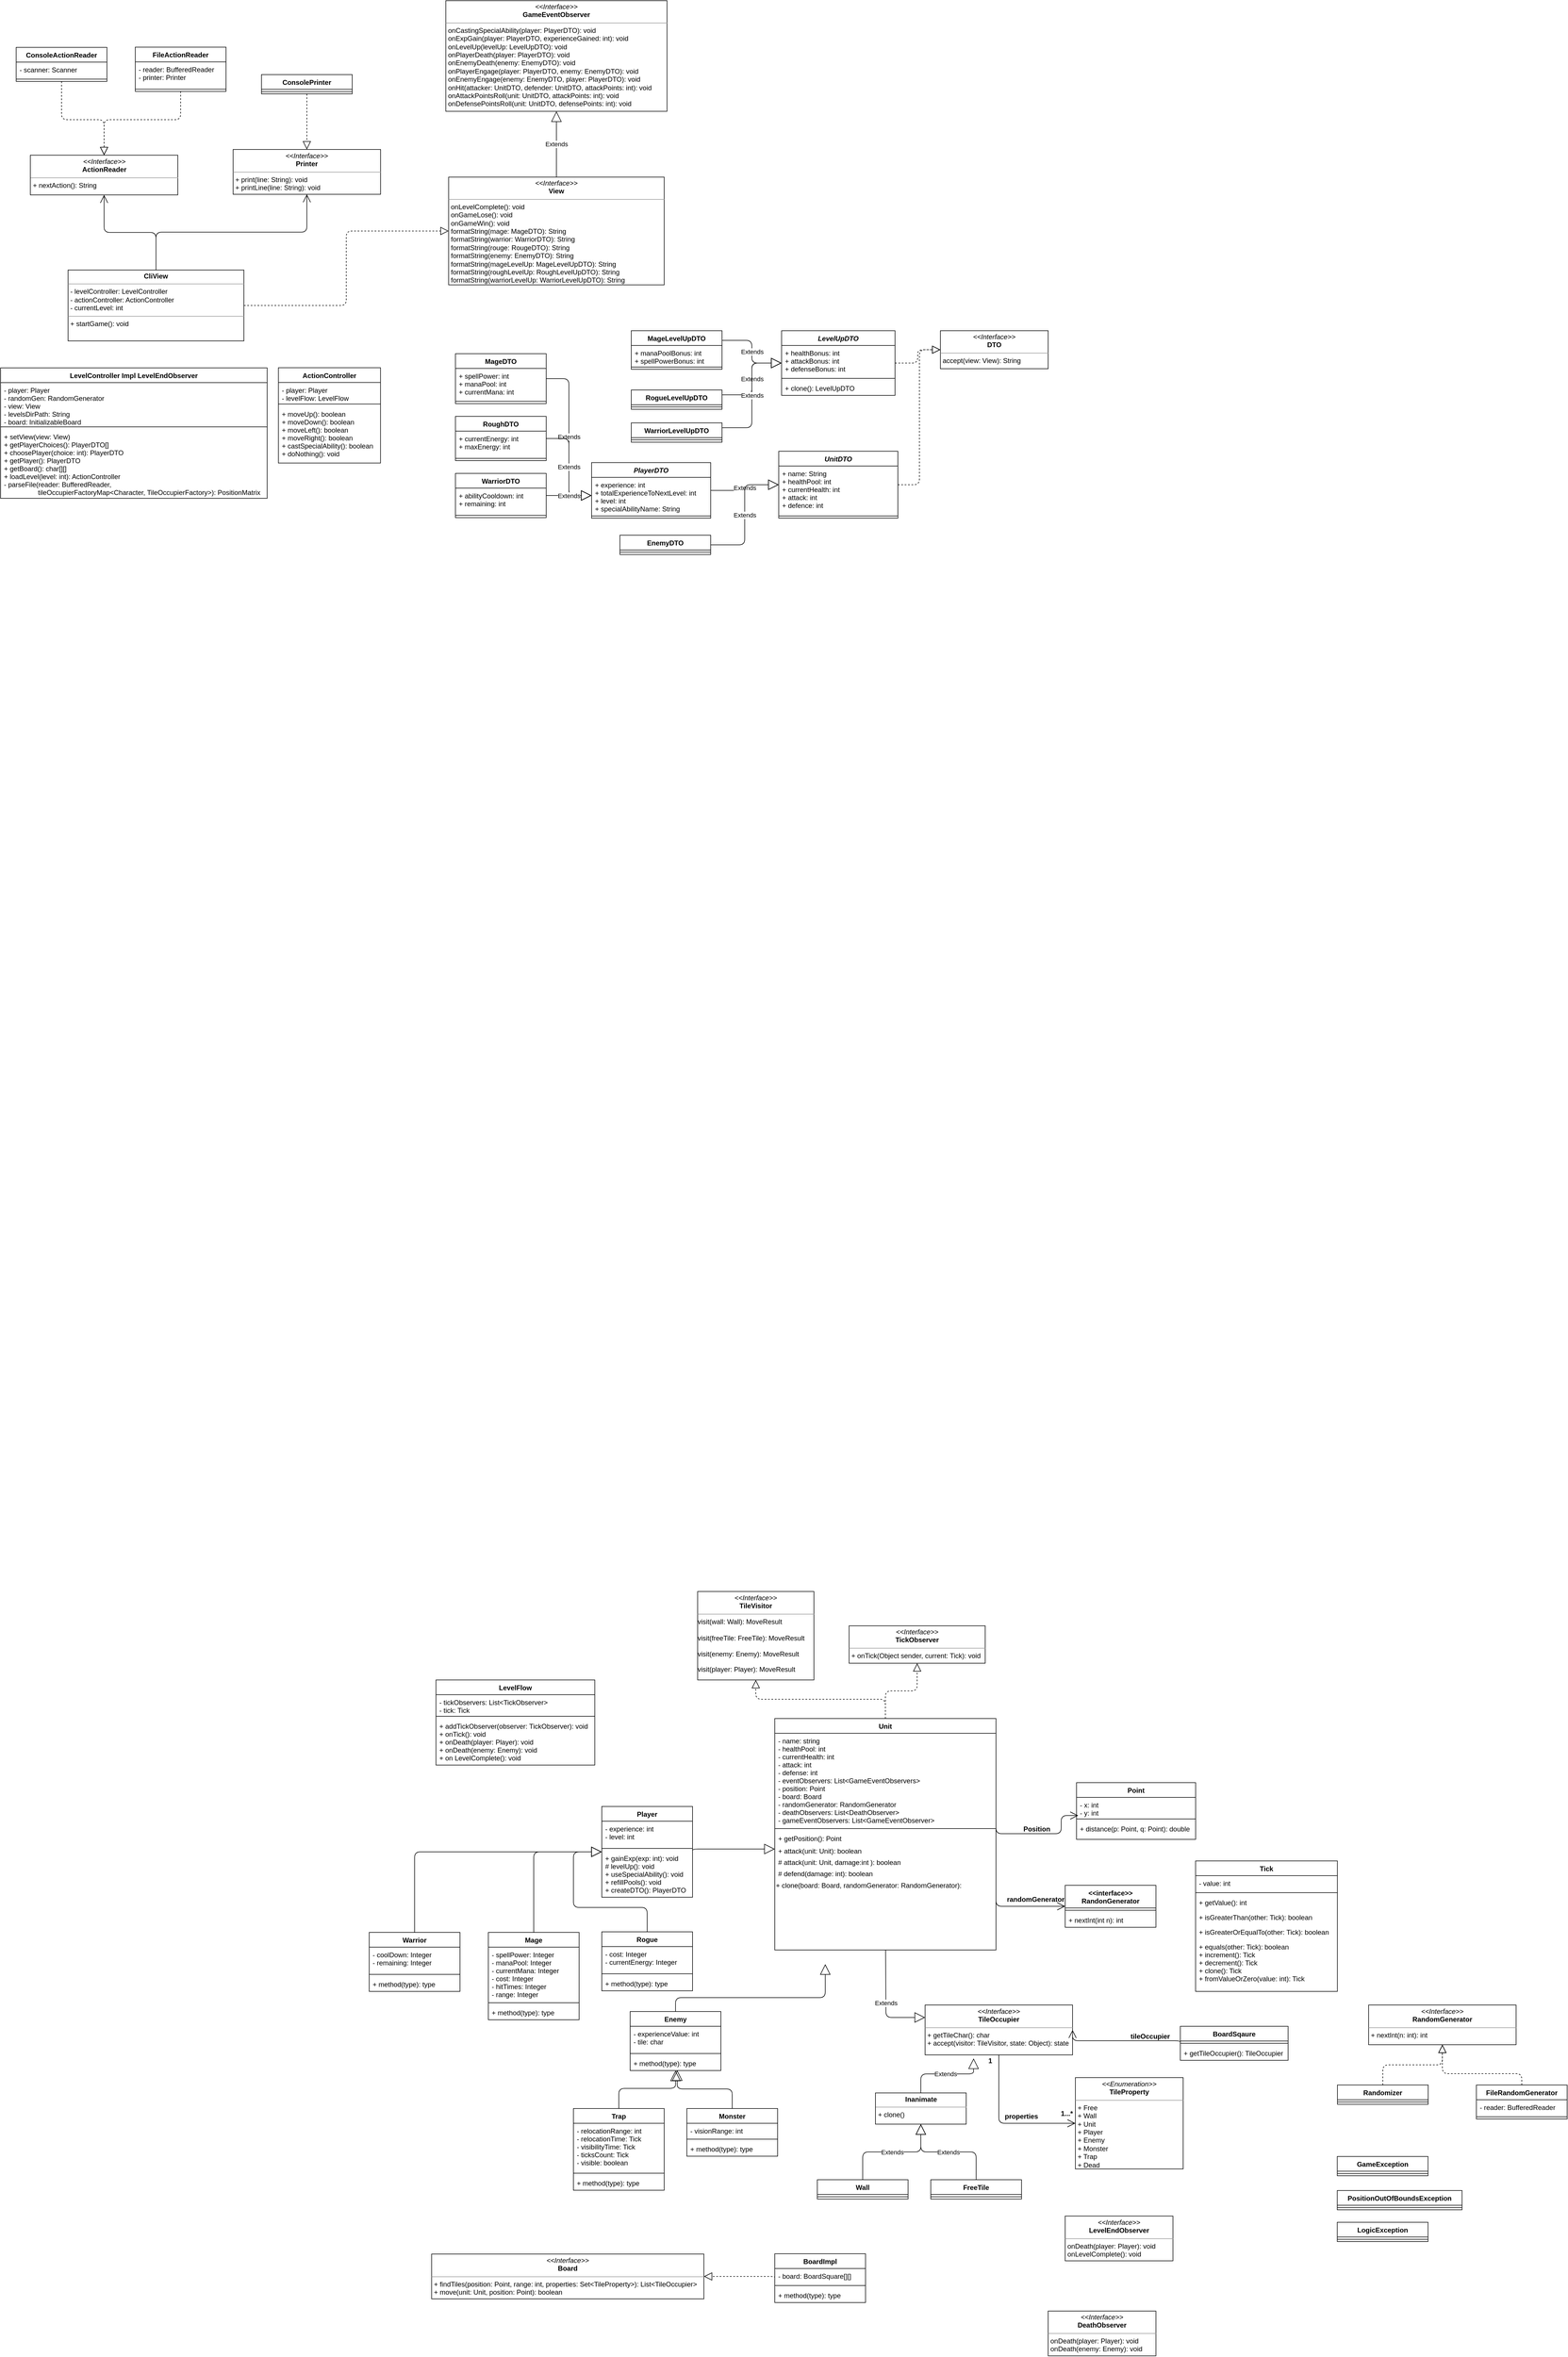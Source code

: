 <mxfile version="10.7.5" type="device"><diagram id="iCFrL1C1Wzxt1T6aI5Oe" name="Page-1"><mxGraphModel dx="577" dy="1940" grid="1" gridSize="10" guides="1" tooltips="1" connect="1" arrows="1" fold="1" page="1" pageScale="1" pageWidth="2336" pageHeight="1654" math="0" shadow="0"><root><mxCell id="0"/><mxCell id="1" parent="0"/><mxCell id="L_ck3ojYHSM4vewzUMP9-1" value="Player" style="swimlane;fontStyle=1;align=center;verticalAlign=top;childLayout=stackLayout;horizontal=1;startSize=26;horizontalStack=0;resizeParent=1;resizeParentMax=0;resizeLast=0;collapsible=1;marginBottom=0;" parent="1" vertex="1"><mxGeometry x="1070" y="1853.5" width="160" height="160" as="geometry"/></mxCell><mxCell id="L_ck3ojYHSM4vewzUMP9-2" value="- experience: int&#10;- level: int&#10;" style="text;strokeColor=none;fillColor=none;align=left;verticalAlign=top;spacingLeft=4;spacingRight=4;overflow=hidden;rotatable=0;points=[[0,0.5],[1,0.5]];portConstraint=eastwest;" parent="L_ck3ojYHSM4vewzUMP9-1" vertex="1"><mxGeometry y="26" width="160" height="44" as="geometry"/></mxCell><mxCell id="L_ck3ojYHSM4vewzUMP9-3" value="" style="line;strokeWidth=1;fillColor=none;align=left;verticalAlign=middle;spacingTop=-1;spacingLeft=3;spacingRight=3;rotatable=0;labelPosition=right;points=[];portConstraint=eastwest;" parent="L_ck3ojYHSM4vewzUMP9-1" vertex="1"><mxGeometry y="70" width="160" height="8" as="geometry"/></mxCell><mxCell id="L_ck3ojYHSM4vewzUMP9-4" value="+ gainExp(exp: int): void&#10;# levelUp(): void&#10;+ useSpecialAbility(): void&#10;+ refillPools(): void&#10;+ createDTO(): PlayerDTO" style="text;strokeColor=none;fillColor=none;align=left;verticalAlign=top;spacingLeft=4;spacingRight=4;overflow=hidden;rotatable=0;points=[[0,0.5],[1,0.5]];portConstraint=eastwest;" parent="L_ck3ojYHSM4vewzUMP9-1" vertex="1"><mxGeometry y="78" width="160" height="82" as="geometry"/></mxCell><mxCell id="L_ck3ojYHSM4vewzUMP9-5" value="Rogue" style="swimlane;fontStyle=1;align=center;verticalAlign=top;childLayout=stackLayout;horizontal=1;startSize=26;horizontalStack=0;resizeParent=1;resizeParentMax=0;resizeLast=0;collapsible=1;marginBottom=0;" parent="1" vertex="1"><mxGeometry x="1070" y="2074.5" width="160" height="104" as="geometry"/></mxCell><mxCell id="L_ck3ojYHSM4vewzUMP9-6" value="- cost: Integer&#10;- currentEnergy: Integer&#10;" style="text;strokeColor=none;fillColor=none;align=left;verticalAlign=top;spacingLeft=4;spacingRight=4;overflow=hidden;rotatable=0;points=[[0,0.5],[1,0.5]];portConstraint=eastwest;" parent="L_ck3ojYHSM4vewzUMP9-5" vertex="1"><mxGeometry y="26" width="160" height="44" as="geometry"/></mxCell><mxCell id="L_ck3ojYHSM4vewzUMP9-7" value="" style="line;strokeWidth=1;fillColor=none;align=left;verticalAlign=middle;spacingTop=-1;spacingLeft=3;spacingRight=3;rotatable=0;labelPosition=right;points=[];portConstraint=eastwest;" parent="L_ck3ojYHSM4vewzUMP9-5" vertex="1"><mxGeometry y="70" width="160" height="8" as="geometry"/></mxCell><mxCell id="L_ck3ojYHSM4vewzUMP9-8" value="+ method(type): type" style="text;strokeColor=none;fillColor=none;align=left;verticalAlign=top;spacingLeft=4;spacingRight=4;overflow=hidden;rotatable=0;points=[[0,0.5],[1,0.5]];portConstraint=eastwest;" parent="L_ck3ojYHSM4vewzUMP9-5" vertex="1"><mxGeometry y="78" width="160" height="26" as="geometry"/></mxCell><mxCell id="L_ck3ojYHSM4vewzUMP9-9" value="Mage" style="swimlane;fontStyle=1;align=center;verticalAlign=top;childLayout=stackLayout;horizontal=1;startSize=26;horizontalStack=0;resizeParent=1;resizeParentMax=0;resizeLast=0;collapsible=1;marginBottom=0;" parent="1" vertex="1"><mxGeometry x="870" y="2075.5" width="160" height="154" as="geometry"/></mxCell><mxCell id="L_ck3ojYHSM4vewzUMP9-10" value="- spellPower: Integer&#10;- manaPool: Integer&#10;- currentMana: Integer&#10;- cost: Integer&#10;- hitTimes: Integer&#10;- range: Integer&#10;" style="text;strokeColor=none;fillColor=none;align=left;verticalAlign=top;spacingLeft=4;spacingRight=4;overflow=hidden;rotatable=0;points=[[0,0.5],[1,0.5]];portConstraint=eastwest;" parent="L_ck3ojYHSM4vewzUMP9-9" vertex="1"><mxGeometry y="26" width="160" height="94" as="geometry"/></mxCell><mxCell id="L_ck3ojYHSM4vewzUMP9-11" value="" style="line;strokeWidth=1;fillColor=none;align=left;verticalAlign=middle;spacingTop=-1;spacingLeft=3;spacingRight=3;rotatable=0;labelPosition=right;points=[];portConstraint=eastwest;" parent="L_ck3ojYHSM4vewzUMP9-9" vertex="1"><mxGeometry y="120" width="160" height="8" as="geometry"/></mxCell><mxCell id="L_ck3ojYHSM4vewzUMP9-12" value="+ method(type): type" style="text;strokeColor=none;fillColor=none;align=left;verticalAlign=top;spacingLeft=4;spacingRight=4;overflow=hidden;rotatable=0;points=[[0,0.5],[1,0.5]];portConstraint=eastwest;" parent="L_ck3ojYHSM4vewzUMP9-9" vertex="1"><mxGeometry y="128" width="160" height="26" as="geometry"/></mxCell><mxCell id="L_ck3ojYHSM4vewzUMP9-13" value="Warrior" style="swimlane;fontStyle=1;align=center;verticalAlign=top;childLayout=stackLayout;horizontal=1;startSize=26;horizontalStack=0;resizeParent=1;resizeParentMax=0;resizeLast=0;collapsible=1;marginBottom=0;" parent="1" vertex="1"><mxGeometry x="660" y="2075.5" width="160" height="104" as="geometry"/></mxCell><mxCell id="L_ck3ojYHSM4vewzUMP9-14" value="- coolDown: Integer&#10;- remaining: Integer&#10;" style="text;strokeColor=none;fillColor=none;align=left;verticalAlign=top;spacingLeft=4;spacingRight=4;overflow=hidden;rotatable=0;points=[[0,0.5],[1,0.5]];portConstraint=eastwest;" parent="L_ck3ojYHSM4vewzUMP9-13" vertex="1"><mxGeometry y="26" width="160" height="44" as="geometry"/></mxCell><mxCell id="L_ck3ojYHSM4vewzUMP9-15" value="" style="line;strokeWidth=1;fillColor=none;align=left;verticalAlign=middle;spacingTop=-1;spacingLeft=3;spacingRight=3;rotatable=0;labelPosition=right;points=[];portConstraint=eastwest;" parent="L_ck3ojYHSM4vewzUMP9-13" vertex="1"><mxGeometry y="70" width="160" height="8" as="geometry"/></mxCell><mxCell id="L_ck3ojYHSM4vewzUMP9-16" value="+ method(type): type" style="text;strokeColor=none;fillColor=none;align=left;verticalAlign=top;spacingLeft=4;spacingRight=4;overflow=hidden;rotatable=0;points=[[0,0.5],[1,0.5]];portConstraint=eastwest;" parent="L_ck3ojYHSM4vewzUMP9-13" vertex="1"><mxGeometry y="78" width="160" height="26" as="geometry"/></mxCell><mxCell id="L_ck3ojYHSM4vewzUMP9-25" value="Enemy" style="swimlane;fontStyle=1;align=center;verticalAlign=top;childLayout=stackLayout;horizontal=1;startSize=26;horizontalStack=0;resizeParent=1;resizeParentMax=0;resizeLast=0;collapsible=1;marginBottom=0;" parent="1" vertex="1"><mxGeometry x="1120" y="2215" width="160" height="104" as="geometry"/></mxCell><mxCell id="L_ck3ojYHSM4vewzUMP9-26" value="- experienceValue: int&#10;- tile: char&#10;" style="text;strokeColor=none;fillColor=none;align=left;verticalAlign=top;spacingLeft=4;spacingRight=4;overflow=hidden;rotatable=0;points=[[0,0.5],[1,0.5]];portConstraint=eastwest;" parent="L_ck3ojYHSM4vewzUMP9-25" vertex="1"><mxGeometry y="26" width="160" height="44" as="geometry"/></mxCell><mxCell id="L_ck3ojYHSM4vewzUMP9-27" value="" style="line;strokeWidth=1;fillColor=none;align=left;verticalAlign=middle;spacingTop=-1;spacingLeft=3;spacingRight=3;rotatable=0;labelPosition=right;points=[];portConstraint=eastwest;" parent="L_ck3ojYHSM4vewzUMP9-25" vertex="1"><mxGeometry y="70" width="160" height="8" as="geometry"/></mxCell><mxCell id="L_ck3ojYHSM4vewzUMP9-28" value="+ method(type): type" style="text;strokeColor=none;fillColor=none;align=left;verticalAlign=top;spacingLeft=4;spacingRight=4;overflow=hidden;rotatable=0;points=[[0,0.5],[1,0.5]];portConstraint=eastwest;" parent="L_ck3ojYHSM4vewzUMP9-25" vertex="1"><mxGeometry y="78" width="160" height="26" as="geometry"/></mxCell><mxCell id="L_ck3ojYHSM4vewzUMP9-29" value="Trap" style="swimlane;fontStyle=1;align=center;verticalAlign=top;childLayout=stackLayout;horizontal=1;startSize=26;horizontalStack=0;resizeParent=1;resizeParentMax=0;resizeLast=0;collapsible=1;marginBottom=0;" parent="1" vertex="1"><mxGeometry x="1020" y="2386" width="160" height="144" as="geometry"/></mxCell><mxCell id="L_ck3ojYHSM4vewzUMP9-30" value="- relocationRange: int&#10;- relocationTime: Tick&#10;- visibilityTime: Tick&#10;- ticksCount: Tick&#10;- visible: boolean" style="text;strokeColor=none;fillColor=none;align=left;verticalAlign=top;spacingLeft=4;spacingRight=4;overflow=hidden;rotatable=0;points=[[0,0.5],[1,0.5]];portConstraint=eastwest;" parent="L_ck3ojYHSM4vewzUMP9-29" vertex="1"><mxGeometry y="26" width="160" height="84" as="geometry"/></mxCell><mxCell id="L_ck3ojYHSM4vewzUMP9-31" value="" style="line;strokeWidth=1;fillColor=none;align=left;verticalAlign=middle;spacingTop=-1;spacingLeft=3;spacingRight=3;rotatable=0;labelPosition=right;points=[];portConstraint=eastwest;" parent="L_ck3ojYHSM4vewzUMP9-29" vertex="1"><mxGeometry y="110" width="160" height="8" as="geometry"/></mxCell><mxCell id="L_ck3ojYHSM4vewzUMP9-32" value="+ method(type): type" style="text;strokeColor=none;fillColor=none;align=left;verticalAlign=top;spacingLeft=4;spacingRight=4;overflow=hidden;rotatable=0;points=[[0,0.5],[1,0.5]];portConstraint=eastwest;" parent="L_ck3ojYHSM4vewzUMP9-29" vertex="1"><mxGeometry y="118" width="160" height="26" as="geometry"/></mxCell><mxCell id="L_ck3ojYHSM4vewzUMP9-33" value="Monster" style="swimlane;fontStyle=1;align=center;verticalAlign=top;childLayout=stackLayout;horizontal=1;startSize=26;horizontalStack=0;resizeParent=1;resizeParentMax=0;resizeLast=0;collapsible=1;marginBottom=0;" parent="1" vertex="1"><mxGeometry x="1220" y="2386" width="160" height="84" as="geometry"/></mxCell><mxCell id="L_ck3ojYHSM4vewzUMP9-34" value="- visionRange: int&#10;" style="text;strokeColor=none;fillColor=none;align=left;verticalAlign=top;spacingLeft=4;spacingRight=4;overflow=hidden;rotatable=0;points=[[0,0.5],[1,0.5]];portConstraint=eastwest;" parent="L_ck3ojYHSM4vewzUMP9-33" vertex="1"><mxGeometry y="26" width="160" height="24" as="geometry"/></mxCell><mxCell id="L_ck3ojYHSM4vewzUMP9-35" value="" style="line;strokeWidth=1;fillColor=none;align=left;verticalAlign=middle;spacingTop=-1;spacingLeft=3;spacingRight=3;rotatable=0;labelPosition=right;points=[];portConstraint=eastwest;" parent="L_ck3ojYHSM4vewzUMP9-33" vertex="1"><mxGeometry y="50" width="160" height="8" as="geometry"/></mxCell><mxCell id="L_ck3ojYHSM4vewzUMP9-36" value="+ method(type): type" style="text;strokeColor=none;fillColor=none;align=left;verticalAlign=top;spacingLeft=4;spacingRight=4;overflow=hidden;rotatable=0;points=[[0,0.5],[1,0.5]];portConstraint=eastwest;" parent="L_ck3ojYHSM4vewzUMP9-33" vertex="1"><mxGeometry y="58" width="160" height="26" as="geometry"/></mxCell><mxCell id="L_ck3ojYHSM4vewzUMP9-37" value="Unit" style="swimlane;fontStyle=1;align=center;verticalAlign=top;childLayout=stackLayout;horizontal=1;startSize=26;horizontalStack=0;resizeParent=1;resizeParentMax=0;resizeLast=0;collapsible=1;marginBottom=0;" parent="1" vertex="1"><mxGeometry x="1375" y="1698.5" width="390" height="408" as="geometry"/></mxCell><mxCell id="L_ck3ojYHSM4vewzUMP9-38" value="- name: string&#10;- healthPool: int&#10;- currentHealth: int&#10;- attack: int&#10;- defense: int&#10;- eventObservers: List&lt;GameEventObservers&gt;&#10;- position: Point&#10;- board: Board&#10;- randomGenerator: RandomGenerator&#10;- deathObservers: List&lt;DeathObserver&gt;&#10;- gameEventObservers: List&lt;GameEventObserver&gt;&#10;" style="text;strokeColor=none;fillColor=none;align=left;verticalAlign=top;spacingLeft=4;spacingRight=4;overflow=hidden;rotatable=0;points=[[0,0.5],[1,0.5]];portConstraint=eastwest;" parent="L_ck3ojYHSM4vewzUMP9-37" vertex="1"><mxGeometry y="26" width="390" height="164" as="geometry"/></mxCell><mxCell id="L_ck3ojYHSM4vewzUMP9-39" value="" style="line;strokeWidth=1;fillColor=none;align=left;verticalAlign=middle;spacingTop=-1;spacingLeft=3;spacingRight=3;rotatable=0;labelPosition=right;points=[];portConstraint=eastwest;" parent="L_ck3ojYHSM4vewzUMP9-37" vertex="1"><mxGeometry y="190" width="390" height="8" as="geometry"/></mxCell><mxCell id="kSLWOauG2g6fapPsKJv9-48" value="+ getPosition(): Point" style="text;strokeColor=none;fillColor=none;align=left;verticalAlign=top;spacingLeft=4;spacingRight=4;overflow=hidden;rotatable=0;points=[[0,0.5],[1,0.5]];portConstraint=eastwest;" parent="L_ck3ojYHSM4vewzUMP9-37" vertex="1"><mxGeometry y="198" width="390" height="22" as="geometry"/></mxCell><mxCell id="L_ck3ojYHSM4vewzUMP9-40" value="+ attack(unit: Unit): boolean" style="text;strokeColor=none;fillColor=none;align=left;verticalAlign=top;spacingLeft=4;spacingRight=4;overflow=hidden;rotatable=0;points=[[0,0.5],[1,0.5]];portConstraint=eastwest;" parent="L_ck3ojYHSM4vewzUMP9-37" vertex="1"><mxGeometry y="220" width="390" height="20" as="geometry"/></mxCell><mxCell id="XB2qh1OJG_jIQvXN64Dg-1" value="# attack(unit: Unit, damage:int ): boolean" style="text;strokeColor=none;fillColor=none;align=left;verticalAlign=top;spacingLeft=4;spacingRight=4;overflow=hidden;rotatable=0;points=[[0,0.5],[1,0.5]];portConstraint=eastwest;" parent="L_ck3ojYHSM4vewzUMP9-37" vertex="1"><mxGeometry y="240" width="390" height="20" as="geometry"/></mxCell><mxCell id="kSLWOauG2g6fapPsKJv9-49" value="# defend(damage: int): boolean" style="text;strokeColor=none;fillColor=none;align=left;verticalAlign=top;spacingLeft=4;spacingRight=4;overflow=hidden;rotatable=0;points=[[0,0.5],[1,0.5]];portConstraint=eastwest;" parent="L_ck3ojYHSM4vewzUMP9-37" vertex="1"><mxGeometry y="260" width="390" height="20" as="geometry"/></mxCell><mxCell id="zH22D_5pd8TXm8DkSThZ-80" value="+ clone(board: Board, randomGenerator: RandomGenerator):&amp;nbsp;" style="text;html=1;" parent="L_ck3ojYHSM4vewzUMP9-37" vertex="1"><mxGeometry y="280" width="390" height="128" as="geometry"/></mxCell><mxCell id="L_ck3ojYHSM4vewzUMP9-41" value="Tick" style="swimlane;fontStyle=1;align=center;verticalAlign=top;childLayout=stackLayout;horizontal=1;startSize=26;horizontalStack=0;resizeParent=1;resizeParentMax=0;resizeLast=0;collapsible=1;marginBottom=0;" parent="1" vertex="1"><mxGeometry x="2116.9" y="1949.5" width="250" height="230" as="geometry"/></mxCell><mxCell id="L_ck3ojYHSM4vewzUMP9-42" value="- value: int" style="text;strokeColor=none;fillColor=none;align=left;verticalAlign=top;spacingLeft=4;spacingRight=4;overflow=hidden;rotatable=0;points=[[0,0.5],[1,0.5]];portConstraint=eastwest;" parent="L_ck3ojYHSM4vewzUMP9-41" vertex="1"><mxGeometry y="26" width="250" height="26" as="geometry"/></mxCell><mxCell id="L_ck3ojYHSM4vewzUMP9-43" value="" style="line;strokeWidth=1;fillColor=none;align=left;verticalAlign=middle;spacingTop=-1;spacingLeft=3;spacingRight=3;rotatable=0;labelPosition=right;points=[];portConstraint=eastwest;" parent="L_ck3ojYHSM4vewzUMP9-41" vertex="1"><mxGeometry y="52" width="250" height="8" as="geometry"/></mxCell><mxCell id="L_ck3ojYHSM4vewzUMP9-44" value="+ getValue(): int" style="text;strokeColor=none;fillColor=none;align=left;verticalAlign=top;spacingLeft=4;spacingRight=4;overflow=hidden;rotatable=0;points=[[0,0.5],[1,0.5]];portConstraint=eastwest;" parent="L_ck3ojYHSM4vewzUMP9-41" vertex="1"><mxGeometry y="60" width="250" height="26" as="geometry"/></mxCell><mxCell id="kSLWOauG2g6fapPsKJv9-45" value="+ isGreaterThan(other: Tick): boolean&#10;" style="text;strokeColor=none;fillColor=none;align=left;verticalAlign=top;spacingLeft=4;spacingRight=4;overflow=hidden;rotatable=0;points=[[0,0.5],[1,0.5]];portConstraint=eastwest;" parent="L_ck3ojYHSM4vewzUMP9-41" vertex="1"><mxGeometry y="86" width="250" height="26" as="geometry"/></mxCell><mxCell id="kSLWOauG2g6fapPsKJv9-43" value="+ isGreaterOrEqualTo(other: Tick): boolean&#10;" style="text;strokeColor=none;fillColor=none;align=left;verticalAlign=top;spacingLeft=4;spacingRight=4;overflow=hidden;rotatable=0;points=[[0,0.5],[1,0.5]];portConstraint=eastwest;" parent="L_ck3ojYHSM4vewzUMP9-41" vertex="1"><mxGeometry y="112" width="250" height="26" as="geometry"/></mxCell><mxCell id="kSLWOauG2g6fapPsKJv9-44" value="+ equals(other: Tick): boolean&#10;+ increment(): Tick&#10;+ decrement(): Tick&#10;+ clone(): Tick&#10;+ fromValueOrZero(value: int): Tick&#10;" style="text;strokeColor=none;fillColor=none;align=left;verticalAlign=top;spacingLeft=4;spacingRight=4;overflow=hidden;rotatable=0;points=[[0,0.5],[1,0.5]];portConstraint=eastwest;" parent="L_ck3ojYHSM4vewzUMP9-41" vertex="1"><mxGeometry y="138" width="250" height="92" as="geometry"/></mxCell><mxCell id="L_ck3ojYHSM4vewzUMP9-45" value="Point" style="swimlane;fontStyle=1;align=center;verticalAlign=top;childLayout=stackLayout;horizontal=1;startSize=26;horizontalStack=0;resizeParent=1;resizeParentMax=0;resizeLast=0;collapsible=1;marginBottom=0;" parent="1" vertex="1"><mxGeometry x="1907" y="1811.5" width="210" height="100" as="geometry"/></mxCell><mxCell id="L_ck3ojYHSM4vewzUMP9-46" value="- x: int&#10;- y: int&#10;" style="text;strokeColor=none;fillColor=none;align=left;verticalAlign=top;spacingLeft=4;spacingRight=4;overflow=hidden;rotatable=0;points=[[0,0.5],[1,0.5]];portConstraint=eastwest;" parent="L_ck3ojYHSM4vewzUMP9-45" vertex="1"><mxGeometry y="26" width="210" height="34" as="geometry"/></mxCell><mxCell id="L_ck3ojYHSM4vewzUMP9-47" value="" style="line;strokeWidth=1;fillColor=none;align=left;verticalAlign=middle;spacingTop=-1;spacingLeft=3;spacingRight=3;rotatable=0;labelPosition=right;points=[];portConstraint=eastwest;" parent="L_ck3ojYHSM4vewzUMP9-45" vertex="1"><mxGeometry y="60" width="210" height="8" as="geometry"/></mxCell><mxCell id="L_ck3ojYHSM4vewzUMP9-48" value="+ distance(p: Point, q: Point): double&#10;" style="text;strokeColor=none;fillColor=none;align=left;verticalAlign=top;spacingLeft=4;spacingRight=4;overflow=hidden;rotatable=0;points=[[0,0.5],[1,0.5]];portConstraint=eastwest;fontStyle=0" parent="L_ck3ojYHSM4vewzUMP9-45" vertex="1"><mxGeometry y="68" width="210" height="32" as="geometry"/></mxCell><mxCell id="L_ck3ojYHSM4vewzUMP9-64" value="&lt;&lt;interface&gt;&gt;&#10;RandonGenerator" style="swimlane;fontStyle=1;align=center;verticalAlign=top;childLayout=stackLayout;horizontal=1;startSize=40;horizontalStack=0;resizeParent=1;resizeParentMax=0;resizeLast=0;collapsible=1;marginBottom=0;" parent="1" vertex="1"><mxGeometry x="1887" y="1992.5" width="160" height="74" as="geometry"/></mxCell><mxCell id="L_ck3ojYHSM4vewzUMP9-66" value="" style="line;strokeWidth=1;fillColor=none;align=left;verticalAlign=middle;spacingTop=-1;spacingLeft=3;spacingRight=3;rotatable=0;labelPosition=right;points=[];portConstraint=eastwest;" parent="L_ck3ojYHSM4vewzUMP9-64" vertex="1"><mxGeometry y="40" width="160" height="8" as="geometry"/></mxCell><mxCell id="L_ck3ojYHSM4vewzUMP9-67" value="+ nextInt(int n): int" style="text;strokeColor=none;fillColor=none;align=left;verticalAlign=top;spacingLeft=4;spacingRight=4;overflow=hidden;rotatable=0;points=[[0,0.5],[1,0.5]];portConstraint=eastwest;" parent="L_ck3ojYHSM4vewzUMP9-64" vertex="1"><mxGeometry y="48" width="160" height="26" as="geometry"/></mxCell><mxCell id="kSLWOauG2g6fapPsKJv9-2" value="Position" style="text;align=center;fontStyle=1;verticalAlign=middle;spacingLeft=3;spacingRight=3;strokeColor=none;rotatable=0;points=[[0,0.5],[1,0.5]];portConstraint=eastwest;" parent="1" vertex="1"><mxGeometry x="1797" y="1879.5" width="80" height="26" as="geometry"/></mxCell><mxCell id="kSLWOauG2g6fapPsKJv9-4" value="randomGenerator" style="text;align=center;fontStyle=1;verticalAlign=middle;spacingLeft=3;spacingRight=3;strokeColor=none;rotatable=0;points=[[0,0.5],[1,0.5]];portConstraint=eastwest;" parent="1" vertex="1"><mxGeometry x="1780" y="2003.5" width="110" height="26" as="geometry"/></mxCell><mxCell id="kSLWOauG2g6fapPsKJv9-6" value="&lt;p style=&quot;margin: 0px ; margin-top: 4px ; text-align: center&quot;&gt;&lt;i&gt;&amp;lt;&amp;lt;Interface&amp;gt;&amp;gt;&lt;/i&gt;&lt;br&gt;&lt;b&gt;TickObserver&lt;/b&gt;&lt;/p&gt;&lt;hr size=&quot;1&quot;&gt;&lt;p style=&quot;margin: 0px ; margin-left: 4px&quot;&gt;+ onTick(Object sender, current: Tick): void&lt;/p&gt;" style="verticalAlign=top;align=left;overflow=fill;fontSize=12;fontFamily=Helvetica;html=1;" parent="1" vertex="1"><mxGeometry x="1506" y="1535" width="240" height="66" as="geometry"/></mxCell><mxCell id="kSLWOauG2g6fapPsKJv9-7" value="LogicException" style="swimlane;fontStyle=1;align=center;verticalAlign=top;childLayout=stackLayout;horizontal=1;startSize=26;horizontalStack=0;resizeParent=1;resizeParentMax=0;resizeLast=0;collapsible=1;marginBottom=0;" parent="1" vertex="1"><mxGeometry x="2366.7" y="2586.5" width="160" height="34" as="geometry"/></mxCell><mxCell id="kSLWOauG2g6fapPsKJv9-9" value="" style="line;strokeWidth=1;fillColor=none;align=left;verticalAlign=middle;spacingTop=-1;spacingLeft=3;spacingRight=3;rotatable=0;labelPosition=right;points=[];portConstraint=eastwest;" parent="kSLWOauG2g6fapPsKJv9-7" vertex="1"><mxGeometry y="26" width="160" height="8" as="geometry"/></mxCell><mxCell id="kSLWOauG2g6fapPsKJv9-24" value="" style="endArrow=open;endFill=1;endSize=12;html=1;edgeStyle=orthogonalEdgeStyle;exitX=1;exitY=0.5;exitDx=0;exitDy=0;entryX=0.014;entryY=0.941;entryDx=0;entryDy=0;entryPerimeter=0;" parent="1" source="L_ck3ojYHSM4vewzUMP9-38" target="L_ck3ojYHSM4vewzUMP9-46" edge="1"><mxGeometry width="160" relative="1" as="geometry"><mxPoint x="1650" y="1905.5" as="sourcePoint"/><mxPoint x="1800" y="1921.5" as="targetPoint"/><Array as="points"><mxPoint x="1765" y="1901.5"/><mxPoint x="1880" y="1901.5"/></Array></mxGeometry></mxCell><mxCell id="kSLWOauG2g6fapPsKJv9-25" value="" style="endArrow=open;endFill=1;endSize=12;html=1;entryX=0;entryY=0.5;entryDx=0;entryDy=0;edgeStyle=orthogonalEdgeStyle;exitX=1;exitY=0.5;exitDx=0;exitDy=0;" parent="1" source="L_ck3ojYHSM4vewzUMP9-37" target="L_ck3ojYHSM4vewzUMP9-64" edge="1"><mxGeometry width="160" relative="1" as="geometry"><mxPoint x="1680" y="1941.5" as="sourcePoint"/><mxPoint x="1897" y="1953.5" as="targetPoint"/><Array as="points"><mxPoint x="1765" y="2029.5"/></Array></mxGeometry></mxCell><mxCell id="kSLWOauG2g6fapPsKJv9-28" value="" style="endArrow=block;endSize=16;endFill=0;html=1;exitX=1;exitY=0.5;exitDx=0;exitDy=0;edgeStyle=orthogonalEdgeStyle;entryX=0;entryY=0.5;entryDx=0;entryDy=0;" parent="1" source="L_ck3ojYHSM4vewzUMP9-1" target="L_ck3ojYHSM4vewzUMP9-40" edge="1"><mxGeometry width="160" relative="1" as="geometry"><mxPoint x="1260" y="1939.5" as="sourcePoint"/><mxPoint x="1300" y="1861.5" as="targetPoint"/><Array as="points"><mxPoint x="1230" y="1928.5"/></Array></mxGeometry></mxCell><mxCell id="kSLWOauG2g6fapPsKJv9-34" value="" style="endArrow=block;endSize=16;endFill=0;html=1;entryX=0;entryY=0.5;entryDx=0;entryDy=0;exitX=0.5;exitY=0;exitDx=0;exitDy=0;edgeStyle=orthogonalEdgeStyle;" parent="1" source="L_ck3ojYHSM4vewzUMP9-13" target="L_ck3ojYHSM4vewzUMP9-1" edge="1"><mxGeometry width="160" relative="1" as="geometry"><mxPoint x="890" y="1991.5" as="sourcePoint"/><mxPoint x="1050" y="1991.5" as="targetPoint"/></mxGeometry></mxCell><mxCell id="kSLWOauG2g6fapPsKJv9-35" value="" style="endArrow=block;endSize=16;endFill=0;html=1;entryX=0;entryY=0.5;entryDx=0;entryDy=0;exitX=0.5;exitY=0;exitDx=0;exitDy=0;edgeStyle=orthogonalEdgeStyle;" parent="1" source="L_ck3ojYHSM4vewzUMP9-9" target="L_ck3ojYHSM4vewzUMP9-1" edge="1"><mxGeometry x="0.021" y="10" width="160" relative="1" as="geometry"><mxPoint x="830" y="2021.5" as="sourcePoint"/><mxPoint x="990" y="2021.5" as="targetPoint"/><mxPoint as="offset"/></mxGeometry></mxCell><mxCell id="kSLWOauG2g6fapPsKJv9-36" value="" style="endArrow=block;endSize=16;endFill=0;html=1;entryX=0;entryY=0.5;entryDx=0;entryDy=0;exitX=0.5;exitY=0;exitDx=0;exitDy=0;edgeStyle=orthogonalEdgeStyle;" parent="1" source="L_ck3ojYHSM4vewzUMP9-5" target="L_ck3ojYHSM4vewzUMP9-1" edge="1"><mxGeometry width="160" relative="1" as="geometry"><mxPoint x="980" y="2031.5" as="sourcePoint"/><mxPoint x="1140" y="2031.5" as="targetPoint"/><Array as="points"><mxPoint x="1150" y="2031.5"/><mxPoint x="1020" y="2031.5"/><mxPoint x="1020" y="1933.5"/></Array></mxGeometry></mxCell><mxCell id="kSLWOauG2g6fapPsKJv9-37" value="" style="endArrow=block;endSize=16;endFill=0;html=1;exitX=0.5;exitY=0;exitDx=0;exitDy=0;edgeStyle=orthogonalEdgeStyle;" parent="1" source="L_ck3ojYHSM4vewzUMP9-25" edge="1"><mxGeometry width="160" relative="1" as="geometry"><mxPoint x="1250" y="2251.5" as="sourcePoint"/><mxPoint x="1464" y="2131.5" as="targetPoint"/><Array as="points"><mxPoint x="1200" y="2190.5"/><mxPoint x="1464" y="2190.5"/></Array></mxGeometry></mxCell><mxCell id="kSLWOauG2g6fapPsKJv9-47" value="" style="endArrow=block;dashed=1;endFill=0;endSize=12;html=1;entryX=0.5;entryY=1;entryDx=0;entryDy=0;exitX=0.5;exitY=0;exitDx=0;exitDy=0;edgeStyle=orthogonalEdgeStyle;" parent="1" source="L_ck3ojYHSM4vewzUMP9-37" target="kSLWOauG2g6fapPsKJv9-6" edge="1"><mxGeometry width="160" relative="1" as="geometry"><mxPoint x="1610" y="2111.5" as="sourcePoint"/><mxPoint x="1877" y="2133.5" as="targetPoint"/></mxGeometry></mxCell><mxCell id="aiRTyhuSX5cm3T_qfBVd-1" value="BoardImpl" style="swimlane;fontStyle=1;align=center;verticalAlign=top;childLayout=stackLayout;horizontal=1;startSize=26;horizontalStack=0;resizeParent=1;resizeParentMax=0;resizeLast=0;collapsible=1;marginBottom=0;" parent="1" vertex="1"><mxGeometry x="1375" y="2642" width="160" height="86" as="geometry"/></mxCell><mxCell id="aiRTyhuSX5cm3T_qfBVd-2" value="- board: BoardSquare[][]" style="text;strokeColor=none;fillColor=none;align=left;verticalAlign=top;spacingLeft=4;spacingRight=4;overflow=hidden;rotatable=0;points=[[0,0.5],[1,0.5]];portConstraint=eastwest;" parent="aiRTyhuSX5cm3T_qfBVd-1" vertex="1"><mxGeometry y="26" width="160" height="26" as="geometry"/></mxCell><mxCell id="aiRTyhuSX5cm3T_qfBVd-3" value="" style="line;strokeWidth=1;fillColor=none;align=left;verticalAlign=middle;spacingTop=-1;spacingLeft=3;spacingRight=3;rotatable=0;labelPosition=right;points=[];portConstraint=eastwest;" parent="aiRTyhuSX5cm3T_qfBVd-1" vertex="1"><mxGeometry y="52" width="160" height="8" as="geometry"/></mxCell><mxCell id="aiRTyhuSX5cm3T_qfBVd-4" value="+ method(type): type" style="text;strokeColor=none;fillColor=none;align=left;verticalAlign=top;spacingLeft=4;spacingRight=4;overflow=hidden;rotatable=0;points=[[0,0.5],[1,0.5]];portConstraint=eastwest;" parent="aiRTyhuSX5cm3T_qfBVd-1" vertex="1"><mxGeometry y="60" width="160" height="26" as="geometry"/></mxCell><mxCell id="aiRTyhuSX5cm3T_qfBVd-5" value="&lt;p style=&quot;margin: 0px ; margin-top: 4px ; text-align: center&quot;&gt;&lt;i&gt;&amp;lt;&amp;lt;Interface&amp;gt;&amp;gt;&lt;/i&gt;&lt;br&gt;&lt;b&gt;Board&lt;/b&gt;&lt;/p&gt;&lt;hr size=&quot;1&quot;&gt;&lt;p style=&quot;margin: 0px ; margin-left: 4px&quot;&gt;+ findTiles(position: Point, range: int, properties: Set&amp;lt;TileProperty&amp;gt;): List&amp;lt;TileOccupier&amp;gt;&lt;/p&gt;&lt;p style=&quot;margin: 0px ; margin-left: 4px&quot;&gt;+ move(unit: Unit, position: Point): boolean&lt;/p&gt;" style="verticalAlign=top;align=left;overflow=fill;fontSize=12;fontFamily=Helvetica;html=1;" parent="1" vertex="1"><mxGeometry x="770" y="2642.5" width="480" height="79" as="geometry"/></mxCell><mxCell id="aiRTyhuSX5cm3T_qfBVd-11" value="&lt;p style=&quot;margin: 0px ; margin-top: 4px ; text-align: center&quot;&gt;&lt;i&gt;&amp;lt;&amp;lt;Enumeration&amp;gt;&amp;gt;&lt;/i&gt;&lt;br&gt;&lt;b&gt;TileProperty&lt;/b&gt;&lt;/p&gt;&lt;hr size=&quot;1&quot;&gt;&lt;p style=&quot;margin: 0px ; margin-left: 4px&quot;&gt;+ Free&lt;/p&gt;&lt;p style=&quot;margin: 0px ; margin-left: 4px&quot;&gt;+ Wall&lt;/p&gt;&lt;p style=&quot;margin: 0px ; margin-left: 4px&quot;&gt;+ Unit&lt;/p&gt;&lt;p style=&quot;margin: 0px ; margin-left: 4px&quot;&gt;+ Player&lt;/p&gt;&lt;p style=&quot;margin: 0px ; margin-left: 4px&quot;&gt;+ Enemy&lt;/p&gt;&lt;p style=&quot;margin: 0px ; margin-left: 4px&quot;&gt;+ Monster&lt;/p&gt;&lt;p style=&quot;margin: 0px ; margin-left: 4px&quot;&gt;+ Trap&lt;/p&gt;&lt;p style=&quot;margin: 0px ; margin-left: 4px&quot;&gt;+ Dead&lt;/p&gt;" style="verticalAlign=top;align=left;overflow=fill;fontSize=12;fontFamily=Helvetica;html=1;" parent="1" vertex="1"><mxGeometry x="1905" y="2331.5" width="190" height="161" as="geometry"/></mxCell><mxCell id="aiRTyhuSX5cm3T_qfBVd-12" value="&lt;p style=&quot;margin: 0px ; margin-top: 4px ; text-align: center&quot;&gt;&lt;i&gt;&amp;lt;&amp;lt;Interface&amp;gt;&amp;gt;&lt;/i&gt;&lt;br&gt;&lt;b&gt;TileOccupier&lt;/b&gt;&lt;/p&gt;&lt;hr size=&quot;1&quot;&gt;&lt;p style=&quot;margin: 0px ; margin-left: 4px&quot;&gt;+ getTileChar(): char&lt;/p&gt;&lt;p style=&quot;margin: 0px ; margin-left: 4px&quot;&gt;+ accept(visitor: TileVisitor, state: Object): state&lt;/p&gt;" style="verticalAlign=top;align=left;overflow=fill;fontSize=12;fontFamily=Helvetica;html=1;" parent="1" vertex="1"><mxGeometry x="1640" y="2203.5" width="260" height="88" as="geometry"/></mxCell><mxCell id="aiRTyhuSX5cm3T_qfBVd-13" value="BoardSqaure" style="swimlane;fontStyle=1;align=center;verticalAlign=top;childLayout=stackLayout;horizontal=1;startSize=26;horizontalStack=0;resizeParent=1;resizeParentMax=0;resizeLast=0;collapsible=1;marginBottom=0;" parent="1" vertex="1"><mxGeometry x="2090" y="2241" width="190" height="60" as="geometry"/></mxCell><mxCell id="aiRTyhuSX5cm3T_qfBVd-15" value="" style="line;strokeWidth=1;fillColor=none;align=left;verticalAlign=middle;spacingTop=-1;spacingLeft=3;spacingRight=3;rotatable=0;labelPosition=right;points=[];portConstraint=eastwest;" parent="aiRTyhuSX5cm3T_qfBVd-13" vertex="1"><mxGeometry y="26" width="190" height="8" as="geometry"/></mxCell><mxCell id="aiRTyhuSX5cm3T_qfBVd-16" value="+ getTileOccupier(): TileOccupier" style="text;strokeColor=none;fillColor=none;align=left;verticalAlign=top;spacingLeft=4;spacingRight=4;overflow=hidden;rotatable=0;points=[[0,0.5],[1,0.5]];portConstraint=eastwest;" parent="aiRTyhuSX5cm3T_qfBVd-13" vertex="1"><mxGeometry y="34" width="190" height="26" as="geometry"/></mxCell><mxCell id="aiRTyhuSX5cm3T_qfBVd-17" value="" style="endArrow=open;endFill=1;endSize=12;html=1;entryX=1;entryY=0.5;entryDx=0;entryDy=0;exitX=0;exitY=0.5;exitDx=0;exitDy=0;edgeStyle=orthogonalEdgeStyle;" parent="1" source="aiRTyhuSX5cm3T_qfBVd-13" target="aiRTyhuSX5cm3T_qfBVd-12" edge="1"><mxGeometry width="160" relative="1" as="geometry"><mxPoint x="1890" y="2271" as="sourcePoint"/><mxPoint x="1990" y="2271" as="targetPoint"/><Array as="points"><mxPoint x="2090" y="2266.5"/></Array></mxGeometry></mxCell><mxCell id="aiRTyhuSX5cm3T_qfBVd-18" value="tileOccupier" style="text;align=center;fontStyle=1;verticalAlign=middle;spacingLeft=3;spacingRight=3;strokeColor=none;rotatable=0;points=[[0,0.5],[1,0.5]];portConstraint=eastwest;" parent="1" vertex="1"><mxGeometry x="1997" y="2245" width="80" height="26" as="geometry"/></mxCell><mxCell id="aiRTyhuSX5cm3T_qfBVd-19" value="" style="endArrow=open;endFill=1;endSize=12;html=1;entryX=0;entryY=0.5;entryDx=0;entryDy=0;exitX=0.5;exitY=1;exitDx=0;exitDy=0;edgeStyle=orthogonalEdgeStyle;" parent="1" source="aiRTyhuSX5cm3T_qfBVd-12" target="aiRTyhuSX5cm3T_qfBVd-11" edge="1"><mxGeometry width="160" relative="1" as="geometry"><mxPoint x="1680" y="2391" as="sourcePoint"/><mxPoint x="1840" y="2391" as="targetPoint"/></mxGeometry></mxCell><mxCell id="aiRTyhuSX5cm3T_qfBVd-20" value="properties" style="text;align=center;fontStyle=1;verticalAlign=middle;spacingLeft=3;spacingRight=3;strokeColor=none;rotatable=0;points=[[0,0.5],[1,0.5]];portConstraint=eastwest;" parent="1" vertex="1"><mxGeometry x="1770" y="2386" width="80" height="26" as="geometry"/></mxCell><mxCell id="aiRTyhuSX5cm3T_qfBVd-21" value="1...*" style="text;align=center;fontStyle=1;verticalAlign=middle;spacingLeft=3;spacingRight=3;strokeColor=none;rotatable=0;points=[[0,0.5],[1,0.5]];portConstraint=eastwest;" parent="1" vertex="1"><mxGeometry x="1875" y="2381" width="30" height="26" as="geometry"/></mxCell><mxCell id="aiRTyhuSX5cm3T_qfBVd-22" value="1" style="text;align=center;fontStyle=1;verticalAlign=middle;spacingLeft=3;spacingRight=3;strokeColor=none;rotatable=0;points=[[0,0.5],[1,0.5]];portConstraint=eastwest;" parent="1" vertex="1"><mxGeometry x="1745" y="2288" width="20" height="26" as="geometry"/></mxCell><mxCell id="aiRTyhuSX5cm3T_qfBVd-26" value="" style="endArrow=block;dashed=1;endFill=0;endSize=12;html=1;entryX=1;entryY=0.5;entryDx=0;entryDy=0;exitX=0;exitY=0.5;exitDx=0;exitDy=0;edgeStyle=orthogonalEdgeStyle;" parent="1" source="aiRTyhuSX5cm3T_qfBVd-1" target="aiRTyhuSX5cm3T_qfBVd-5" edge="1"><mxGeometry width="160" relative="1" as="geometry"><mxPoint x="1450" y="2441.5" as="sourcePoint"/><mxPoint x="1610" y="2441.5" as="targetPoint"/><Array as="points"><mxPoint x="1375" y="2682.5"/></Array></mxGeometry></mxCell><mxCell id="aiRTyhuSX5cm3T_qfBVd-34" value="Wall" style="swimlane;fontStyle=1;align=center;verticalAlign=top;childLayout=stackLayout;horizontal=1;startSize=26;horizontalStack=0;resizeParent=1;resizeParentMax=0;resizeLast=0;collapsible=1;marginBottom=0;" parent="1" vertex="1"><mxGeometry x="1450" y="2511.5" width="160" height="34" as="geometry"/></mxCell><mxCell id="aiRTyhuSX5cm3T_qfBVd-36" value="" style="line;strokeWidth=1;fillColor=none;align=left;verticalAlign=middle;spacingTop=-1;spacingLeft=3;spacingRight=3;rotatable=0;labelPosition=right;points=[];portConstraint=eastwest;" parent="aiRTyhuSX5cm3T_qfBVd-34" vertex="1"><mxGeometry y="26" width="160" height="8" as="geometry"/></mxCell><mxCell id="aiRTyhuSX5cm3T_qfBVd-38" value="FreeTile" style="swimlane;fontStyle=1;align=center;verticalAlign=top;childLayout=stackLayout;horizontal=1;startSize=26;horizontalStack=0;resizeParent=1;resizeParentMax=0;resizeLast=0;collapsible=1;marginBottom=0;" parent="1" vertex="1"><mxGeometry x="1650" y="2511.5" width="160" height="34" as="geometry"/></mxCell><mxCell id="aiRTyhuSX5cm3T_qfBVd-40" value="" style="line;strokeWidth=1;fillColor=none;align=left;verticalAlign=middle;spacingTop=-1;spacingLeft=3;spacingRight=3;rotatable=0;labelPosition=right;points=[];portConstraint=eastwest;" parent="aiRTyhuSX5cm3T_qfBVd-38" vertex="1"><mxGeometry y="26" width="160" height="8" as="geometry"/></mxCell><mxCell id="zH22D_5pd8TXm8DkSThZ-5" value="&lt;p style=&quot;margin: 0px ; margin-top: 4px ; text-align: center&quot;&gt;&lt;i&gt;&amp;lt;&amp;lt;Interface&amp;gt;&amp;gt;&lt;/i&gt;&lt;br&gt;&lt;b&gt;ActionReader&lt;/b&gt;&lt;/p&gt;&lt;hr size=&quot;1&quot;&gt;&lt;p style=&quot;margin: 0px ; margin-left: 4px&quot;&gt;+ nextAction(): String&lt;/p&gt;" style="verticalAlign=top;align=left;overflow=fill;fontSize=12;fontFamily=Helvetica;html=1;" parent="1" vertex="1"><mxGeometry x="62.5" y="-1057.4" width="260" height="70" as="geometry"/></mxCell><mxCell id="zH22D_5pd8TXm8DkSThZ-6" value="&lt;p style=&quot;margin: 0px ; margin-top: 4px ; text-align: center&quot;&gt;&lt;i&gt;&amp;lt;&amp;lt;Interface&amp;gt;&amp;gt;&lt;/i&gt;&lt;br&gt;&lt;b&gt;Printer&lt;/b&gt;&lt;/p&gt;&lt;hr size=&quot;1&quot;&gt;&lt;p style=&quot;margin: 0px ; margin-left: 4px&quot;&gt;+ print(line: String): void&lt;/p&gt;&lt;p style=&quot;margin: 0px ; margin-left: 4px&quot;&gt;+ printLine(line: String): void&lt;/p&gt;" style="verticalAlign=top;align=left;overflow=fill;fontSize=12;fontFamily=Helvetica;html=1;" parent="1" vertex="1"><mxGeometry x="420" y="-1067.5" width="260" height="79" as="geometry"/></mxCell><mxCell id="zH22D_5pd8TXm8DkSThZ-7" value="ConsoleActionReader" style="swimlane;fontStyle=1;align=center;verticalAlign=top;childLayout=stackLayout;horizontal=1;startSize=26;horizontalStack=0;resizeParent=1;resizeParentMax=0;resizeLast=0;collapsible=1;marginBottom=0;" parent="1" vertex="1"><mxGeometry x="37.5" y="-1247.5" width="160" height="60" as="geometry"/></mxCell><mxCell id="zH22D_5pd8TXm8DkSThZ-8" value="- scanner: Scanner&#10;" style="text;strokeColor=none;fillColor=none;align=left;verticalAlign=top;spacingLeft=4;spacingRight=4;overflow=hidden;rotatable=0;points=[[0,0.5],[1,0.5]];portConstraint=eastwest;" parent="zH22D_5pd8TXm8DkSThZ-7" vertex="1"><mxGeometry y="26" width="160" height="26" as="geometry"/></mxCell><mxCell id="zH22D_5pd8TXm8DkSThZ-9" value="" style="line;strokeWidth=1;fillColor=none;align=left;verticalAlign=middle;spacingTop=-1;spacingLeft=3;spacingRight=3;rotatable=0;labelPosition=right;points=[];portConstraint=eastwest;" parent="zH22D_5pd8TXm8DkSThZ-7" vertex="1"><mxGeometry y="52" width="160" height="8" as="geometry"/></mxCell><mxCell id="zH22D_5pd8TXm8DkSThZ-11" value="FileActionReader" style="swimlane;fontStyle=1;align=center;verticalAlign=top;childLayout=stackLayout;horizontal=1;startSize=26;horizontalStack=0;resizeParent=1;resizeParentMax=0;resizeLast=0;collapsible=1;marginBottom=0;" parent="1" vertex="1"><mxGeometry x="247.5" y="-1247.9" width="160" height="78" as="geometry"/></mxCell><mxCell id="zH22D_5pd8TXm8DkSThZ-12" value="- reader: BufferedReader&#10;- printer: Printer&#10;" style="text;strokeColor=none;fillColor=none;align=left;verticalAlign=top;spacingLeft=4;spacingRight=4;overflow=hidden;rotatable=0;points=[[0,0.5],[1,0.5]];portConstraint=eastwest;" parent="zH22D_5pd8TXm8DkSThZ-11" vertex="1"><mxGeometry y="26" width="160" height="44" as="geometry"/></mxCell><mxCell id="zH22D_5pd8TXm8DkSThZ-13" value="" style="line;strokeWidth=1;fillColor=none;align=left;verticalAlign=middle;spacingTop=-1;spacingLeft=3;spacingRight=3;rotatable=0;labelPosition=right;points=[];portConstraint=eastwest;" parent="zH22D_5pd8TXm8DkSThZ-11" vertex="1"><mxGeometry y="70" width="160" height="8" as="geometry"/></mxCell><mxCell id="zH22D_5pd8TXm8DkSThZ-18" value="ConsolePrinter" style="swimlane;fontStyle=1;align=center;verticalAlign=top;childLayout=stackLayout;horizontal=1;startSize=26;horizontalStack=0;resizeParent=1;resizeParentMax=0;resizeLast=0;collapsible=1;marginBottom=0;" parent="1" vertex="1"><mxGeometry x="470" y="-1199.5" width="160" height="34" as="geometry"/></mxCell><mxCell id="zH22D_5pd8TXm8DkSThZ-20" value="" style="line;strokeWidth=1;fillColor=none;align=left;verticalAlign=middle;spacingTop=-1;spacingLeft=3;spacingRight=3;rotatable=0;labelPosition=right;points=[];portConstraint=eastwest;" parent="zH22D_5pd8TXm8DkSThZ-18" vertex="1"><mxGeometry y="26" width="160" height="8" as="geometry"/></mxCell><mxCell id="zH22D_5pd8TXm8DkSThZ-23" value="&lt;p style=&quot;margin: 0px ; margin-top: 4px ; text-align: center&quot;&gt;&lt;i&gt;&amp;lt;&amp;lt;Interface&amp;gt;&amp;gt;&lt;/i&gt;&lt;br&gt;&lt;b&gt;RandomGenerator&lt;/b&gt;&lt;/p&gt;&lt;hr size=&quot;1&quot;&gt;&lt;p style=&quot;margin: 0px ; margin-left: 4px&quot;&gt;+ nextInt(n: int): int&lt;/p&gt;" style="verticalAlign=top;align=left;overflow=fill;fontSize=12;fontFamily=Helvetica;html=1;" parent="1" vertex="1"><mxGeometry x="2422" y="2203.5" width="260" height="70" as="geometry"/></mxCell><mxCell id="zH22D_5pd8TXm8DkSThZ-25" value="FileRandomGenerator" style="swimlane;fontStyle=1;align=center;verticalAlign=top;childLayout=stackLayout;horizontal=1;startSize=26;horizontalStack=0;resizeParent=1;resizeParentMax=0;resizeLast=0;collapsible=1;marginBottom=0;" parent="1" vertex="1"><mxGeometry x="2612" y="2344.5" width="160" height="60" as="geometry"/></mxCell><mxCell id="zH22D_5pd8TXm8DkSThZ-26" value="- reader: BufferedReader" style="text;strokeColor=none;fillColor=none;align=left;verticalAlign=top;spacingLeft=4;spacingRight=4;overflow=hidden;rotatable=0;points=[[0,0.5],[1,0.5]];portConstraint=eastwest;" parent="zH22D_5pd8TXm8DkSThZ-25" vertex="1"><mxGeometry y="26" width="160" height="26" as="geometry"/></mxCell><mxCell id="zH22D_5pd8TXm8DkSThZ-27" value="" style="line;strokeWidth=1;fillColor=none;align=left;verticalAlign=middle;spacingTop=-1;spacingLeft=3;spacingRight=3;rotatable=0;labelPosition=right;points=[];portConstraint=eastwest;" parent="zH22D_5pd8TXm8DkSThZ-25" vertex="1"><mxGeometry y="52" width="160" height="8" as="geometry"/></mxCell><mxCell id="zH22D_5pd8TXm8DkSThZ-28" value="Randomizer" style="swimlane;fontStyle=1;align=center;verticalAlign=top;childLayout=stackLayout;horizontal=1;startSize=26;horizontalStack=0;resizeParent=1;resizeParentMax=0;resizeLast=0;collapsible=1;marginBottom=0;" parent="1" vertex="1"><mxGeometry x="2367" y="2344.5" width="160" height="34" as="geometry"/></mxCell><mxCell id="zH22D_5pd8TXm8DkSThZ-30" value="" style="line;strokeWidth=1;fillColor=none;align=left;verticalAlign=middle;spacingTop=-1;spacingLeft=3;spacingRight=3;rotatable=0;labelPosition=right;points=[];portConstraint=eastwest;" parent="zH22D_5pd8TXm8DkSThZ-28" vertex="1"><mxGeometry y="26" width="160" height="8" as="geometry"/></mxCell><mxCell id="zH22D_5pd8TXm8DkSThZ-31" value="" style="endArrow=block;dashed=1;endFill=0;endSize=12;html=1;entryX=0.5;entryY=1;entryDx=0;entryDy=0;exitX=0.5;exitY=0;exitDx=0;exitDy=0;edgeStyle=orthogonalEdgeStyle;" parent="1" source="zH22D_5pd8TXm8DkSThZ-25" target="zH22D_5pd8TXm8DkSThZ-23" edge="1"><mxGeometry width="160" relative="1" as="geometry"><mxPoint x="2674.5" y="2467.5" as="sourcePoint"/><mxPoint x="2549.5" y="2303.5" as="targetPoint"/><Array as="points"><mxPoint x="2692" y="2324.5"/><mxPoint x="2552" y="2324.5"/></Array></mxGeometry></mxCell><mxCell id="zH22D_5pd8TXm8DkSThZ-32" value="" style="endArrow=block;dashed=1;endFill=0;endSize=12;html=1;exitX=0.5;exitY=0;exitDx=0;exitDy=0;edgeStyle=orthogonalEdgeStyle;entryX=0.5;entryY=1;entryDx=0;entryDy=0;" parent="1" source="zH22D_5pd8TXm8DkSThZ-28" target="zH22D_5pd8TXm8DkSThZ-23" edge="1"><mxGeometry width="160" relative="1" as="geometry"><mxPoint x="2449.5" y="2467.5" as="sourcePoint"/><mxPoint x="2549.5" y="2303.5" as="targetPoint"/></mxGeometry></mxCell><mxCell id="zH22D_5pd8TXm8DkSThZ-34" value="ActionController" style="swimlane;fontStyle=1;align=center;verticalAlign=top;childLayout=stackLayout;horizontal=1;startSize=26;horizontalStack=0;resizeParent=1;resizeParentMax=0;resizeLast=0;collapsible=1;marginBottom=0;" parent="1" vertex="1"><mxGeometry x="499.861" y="-682.714" width="180" height="168" as="geometry"/></mxCell><mxCell id="zH22D_5pd8TXm8DkSThZ-35" value="- player: Player&#10;- levelFlow: LevelFlow&#10;" style="text;strokeColor=none;fillColor=none;align=left;verticalAlign=top;spacingLeft=4;spacingRight=4;overflow=hidden;rotatable=0;points=[[0,0.5],[1,0.5]];portConstraint=eastwest;" parent="zH22D_5pd8TXm8DkSThZ-34" vertex="1"><mxGeometry y="26" width="180" height="34" as="geometry"/></mxCell><mxCell id="zH22D_5pd8TXm8DkSThZ-36" value="" style="line;strokeWidth=1;fillColor=none;align=left;verticalAlign=middle;spacingTop=-1;spacingLeft=3;spacingRight=3;rotatable=0;labelPosition=right;points=[];portConstraint=eastwest;" parent="zH22D_5pd8TXm8DkSThZ-34" vertex="1"><mxGeometry y="60" width="180" height="8" as="geometry"/></mxCell><mxCell id="zH22D_5pd8TXm8DkSThZ-37" value="+ moveUp(): boolean&#10;+ moveDown(): boolean&#10;+ moveLeft(): boolean&#10;+ moveRight(): boolean&#10;+ castSpecialAbility(): boolean&#10;+ doNothing(): void&#10;&#10;" style="text;strokeColor=none;fillColor=none;align=left;verticalAlign=top;spacingLeft=4;spacingRight=4;overflow=hidden;rotatable=0;points=[[0,0.5],[1,0.5]];portConstraint=eastwest;" parent="zH22D_5pd8TXm8DkSThZ-34" vertex="1"><mxGeometry y="68" width="180" height="100" as="geometry"/></mxCell><mxCell id="zH22D_5pd8TXm8DkSThZ-42" value="LevelController Impl LevelEndObserver" style="swimlane;fontStyle=1;align=center;verticalAlign=top;childLayout=stackLayout;horizontal=1;startSize=26;horizontalStack=0;resizeParent=1;resizeParentMax=0;resizeLast=0;collapsible=1;marginBottom=0;" parent="1" vertex="1"><mxGeometry x="10" y="-682.5" width="470" height="230" as="geometry"/></mxCell><mxCell id="zH22D_5pd8TXm8DkSThZ-43" value="- player: Player&#10;- randomGen: RandomGenerator&#10;- view: View&#10;- levelsDirPath: String&#10;- board: InitializableBoard" style="text;strokeColor=none;fillColor=none;align=left;verticalAlign=top;spacingLeft=4;spacingRight=4;overflow=hidden;rotatable=0;points=[[0,0.5],[1,0.5]];portConstraint=eastwest;" parent="zH22D_5pd8TXm8DkSThZ-42" vertex="1"><mxGeometry y="26" width="470" height="74" as="geometry"/></mxCell><mxCell id="zH22D_5pd8TXm8DkSThZ-44" value="" style="line;strokeWidth=1;fillColor=none;align=left;verticalAlign=middle;spacingTop=-1;spacingLeft=3;spacingRight=3;rotatable=0;labelPosition=right;points=[];portConstraint=eastwest;" parent="zH22D_5pd8TXm8DkSThZ-42" vertex="1"><mxGeometry y="100" width="470" height="8" as="geometry"/></mxCell><mxCell id="zH22D_5pd8TXm8DkSThZ-45" value="+ setView(view: View)&#10;+ getPlayerChoices(): PlayerDTO[]&#10;+ choosePlayer(choice: int): PlayerDTO&#10;+ getPlayer(): PlayerDTO&#10;+ getBoard(): char[][]&#10;+ loadLevel(level: int): ActionController&#10;- parseFile(reader: BufferedReader,&#10;                  tileOccupierFactoryMap&lt;Character, TileOccupierFactory&gt;): PositionMatrix&#10;" style="text;strokeColor=none;fillColor=none;align=left;verticalAlign=top;spacingLeft=4;spacingRight=4;overflow=hidden;rotatable=0;points=[[0,0.5],[1,0.5]];portConstraint=eastwest;" parent="zH22D_5pd8TXm8DkSThZ-42" vertex="1"><mxGeometry y="108" width="470" height="122" as="geometry"/></mxCell><mxCell id="zH22D_5pd8TXm8DkSThZ-54" value="PlayerDTO" style="swimlane;fontStyle=3;align=center;verticalAlign=top;childLayout=stackLayout;horizontal=1;startSize=26;horizontalStack=0;resizeParent=1;resizeParentMax=0;resizeLast=0;collapsible=1;marginBottom=0;" parent="1" vertex="1"><mxGeometry x="1052" y="-515.5" width="210" height="98" as="geometry"/></mxCell><mxCell id="zH22D_5pd8TXm8DkSThZ-55" value="+ experience: int&#10;+ totalExperienceToNextLevel: int&#10;+ level: int&#10;+ specialAbilityName: String&#10;" style="text;strokeColor=none;fillColor=none;align=left;verticalAlign=top;spacingLeft=4;spacingRight=4;overflow=hidden;rotatable=0;points=[[0,0.5],[1,0.5]];portConstraint=eastwest;" parent="zH22D_5pd8TXm8DkSThZ-54" vertex="1"><mxGeometry y="26" width="210" height="64" as="geometry"/></mxCell><mxCell id="zH22D_5pd8TXm8DkSThZ-56" value="" style="line;strokeWidth=1;fillColor=none;align=left;verticalAlign=middle;spacingTop=-1;spacingLeft=3;spacingRight=3;rotatable=0;labelPosition=right;points=[];portConstraint=eastwest;" parent="zH22D_5pd8TXm8DkSThZ-54" vertex="1"><mxGeometry y="90" width="210" height="8" as="geometry"/></mxCell><mxCell id="zH22D_5pd8TXm8DkSThZ-70" value="EnemyDTO" style="swimlane;fontStyle=1;align=center;verticalAlign=top;childLayout=stackLayout;horizontal=1;startSize=26;horizontalStack=0;resizeParent=1;resizeParentMax=0;resizeLast=0;collapsible=1;marginBottom=0;" parent="1" vertex="1"><mxGeometry x="1101.99" y="-387.5" width="160" height="34" as="geometry"/></mxCell><mxCell id="zH22D_5pd8TXm8DkSThZ-72" value="" style="line;strokeWidth=1;fillColor=none;align=left;verticalAlign=middle;spacingTop=-1;spacingLeft=3;spacingRight=3;rotatable=0;labelPosition=right;points=[];portConstraint=eastwest;" parent="zH22D_5pd8TXm8DkSThZ-70" vertex="1"><mxGeometry y="26" width="160" height="8" as="geometry"/></mxCell><mxCell id="Qr2i5mRiZAbYHZFuYVsH-1" value="&lt;p style=&quot;margin: 0px ; margin-top: 4px ; text-align: center&quot;&gt;&lt;i&gt;&amp;lt;&amp;lt;Interface&amp;gt;&amp;gt;&lt;/i&gt;&lt;br&gt;&lt;b&gt;View&lt;/b&gt;&lt;/p&gt;&lt;hr size=&quot;1&quot;&gt;&lt;p style=&quot;margin: 0px ; margin-left: 4px&quot;&gt;onLevelComplete(): void&lt;/p&gt;&lt;p style=&quot;margin: 0px ; margin-left: 4px&quot;&gt;onGameLose(): void&lt;/p&gt;&lt;p style=&quot;margin: 0px ; margin-left: 4px&quot;&gt;onGameWin(): void&lt;/p&gt;&lt;p style=&quot;margin: 0px ; margin-left: 4px&quot;&gt;&lt;span&gt;formatString(mage: MageDTO): String&lt;/span&gt;&lt;/p&gt;&lt;p style=&quot;margin: 0px ; margin-left: 4px&quot;&gt;formatString&lt;span&gt;(warrior: WarriorDTO): String&lt;/span&gt;&lt;/p&gt;&lt;p style=&quot;margin: 0px ; margin-left: 4px&quot;&gt;formatString&lt;span&gt;(rouge: RougeDTO): String&lt;/span&gt;&lt;/p&gt;&lt;p style=&quot;margin: 0px ; margin-left: 4px&quot;&gt;formatString&lt;span&gt;(enemy: EnemyDTO): String&lt;/span&gt;&lt;/p&gt;&lt;p style=&quot;margin: 0px ; margin-left: 4px&quot;&gt;&lt;span&gt;formatString(mageLevelUp: MageLevelUpDTO): String&lt;/span&gt;&lt;/p&gt;&lt;p style=&quot;margin: 0px ; margin-left: 4px&quot;&gt;formatString(roughLevelUp: RoughLevelUpDTO): String&lt;/p&gt;&lt;p style=&quot;margin: 0px ; margin-left: 4px&quot;&gt;&lt;span&gt;formatString(warriorLevelUp: WarriorLevelUpDTO): String&lt;/span&gt;&lt;/p&gt;" style="verticalAlign=top;align=left;overflow=fill;fontSize=12;fontFamily=Helvetica;html=1;" parent="1" vertex="1"><mxGeometry x="800" y="-1018.8" width="380" height="190" as="geometry"/></mxCell><mxCell id="Qr2i5mRiZAbYHZFuYVsH-4" value="MageDTO" style="swimlane;fontStyle=1;align=center;verticalAlign=top;childLayout=stackLayout;horizontal=1;startSize=26;horizontalStack=0;resizeParent=1;resizeParentMax=0;resizeLast=0;collapsible=1;marginBottom=0;" parent="1" vertex="1"><mxGeometry x="811.99" y="-707.5" width="160" height="88" as="geometry"/></mxCell><mxCell id="Qr2i5mRiZAbYHZFuYVsH-5" value="+ spellPower: int&#10;+ manaPool: int&#10;+ currentMana: int&#10;" style="text;strokeColor=none;fillColor=none;align=left;verticalAlign=top;spacingLeft=4;spacingRight=4;overflow=hidden;rotatable=0;points=[[0,0.5],[1,0.5]];portConstraint=eastwest;" parent="Qr2i5mRiZAbYHZFuYVsH-4" vertex="1"><mxGeometry y="26" width="160" height="54" as="geometry"/></mxCell><mxCell id="Qr2i5mRiZAbYHZFuYVsH-6" value="" style="line;strokeWidth=1;fillColor=none;align=left;verticalAlign=middle;spacingTop=-1;spacingLeft=3;spacingRight=3;rotatable=0;labelPosition=right;points=[];portConstraint=eastwest;" parent="Qr2i5mRiZAbYHZFuYVsH-4" vertex="1"><mxGeometry y="80" width="160" height="8" as="geometry"/></mxCell><mxCell id="Qr2i5mRiZAbYHZFuYVsH-9" value="RoughDTO" style="swimlane;fontStyle=1;align=center;verticalAlign=top;childLayout=stackLayout;horizontal=1;startSize=26;horizontalStack=0;resizeParent=1;resizeParentMax=0;resizeLast=0;collapsible=1;marginBottom=0;" parent="1" vertex="1"><mxGeometry x="811.99" y="-597" width="160" height="78" as="geometry"/></mxCell><mxCell id="Qr2i5mRiZAbYHZFuYVsH-10" value="+ currentEnergy: int&#10;+ maxEnergy: int&#10;" style="text;strokeColor=none;fillColor=none;align=left;verticalAlign=top;spacingLeft=4;spacingRight=4;overflow=hidden;rotatable=0;points=[[0,0.5],[1,0.5]];portConstraint=eastwest;" parent="Qr2i5mRiZAbYHZFuYVsH-9" vertex="1"><mxGeometry y="26" width="160" height="44" as="geometry"/></mxCell><mxCell id="Qr2i5mRiZAbYHZFuYVsH-11" value="" style="line;strokeWidth=1;fillColor=none;align=left;verticalAlign=middle;spacingTop=-1;spacingLeft=3;spacingRight=3;rotatable=0;labelPosition=right;points=[];portConstraint=eastwest;" parent="Qr2i5mRiZAbYHZFuYVsH-9" vertex="1"><mxGeometry y="70" width="160" height="8" as="geometry"/></mxCell><mxCell id="Qr2i5mRiZAbYHZFuYVsH-21" value="UnitDTO" style="swimlane;fontStyle=3;align=center;verticalAlign=top;childLayout=stackLayout;horizontal=1;startSize=26;horizontalStack=0;resizeParent=1;resizeParentMax=0;resizeLast=0;collapsible=1;marginBottom=0;" parent="1" vertex="1"><mxGeometry x="1381.99" y="-535.5" width="210" height="118" as="geometry"/></mxCell><mxCell id="Qr2i5mRiZAbYHZFuYVsH-22" value="+ name: String&#10;+ healthPool: int&#10;+ currentHealth: int&#10;+ attack: int&#10;+ defence: int&#10;" style="text;strokeColor=none;fillColor=none;align=left;verticalAlign=top;spacingLeft=4;spacingRight=4;overflow=hidden;rotatable=0;points=[[0,0.5],[1,0.5]];portConstraint=eastwest;" parent="Qr2i5mRiZAbYHZFuYVsH-21" vertex="1"><mxGeometry y="26" width="210" height="84" as="geometry"/></mxCell><mxCell id="Qr2i5mRiZAbYHZFuYVsH-23" value="" style="line;strokeWidth=1;fillColor=none;align=left;verticalAlign=middle;spacingTop=-1;spacingLeft=3;spacingRight=3;rotatable=0;labelPosition=right;points=[];portConstraint=eastwest;" parent="Qr2i5mRiZAbYHZFuYVsH-21" vertex="1"><mxGeometry y="110" width="210" height="8" as="geometry"/></mxCell><mxCell id="Qr2i5mRiZAbYHZFuYVsH-38" value="LevelUpDTO" style="swimlane;fontStyle=3;align=center;verticalAlign=top;childLayout=stackLayout;horizontal=1;startSize=26;horizontalStack=0;resizeParent=1;resizeParentMax=0;resizeLast=0;collapsible=1;marginBottom=0;" parent="1" vertex="1"><mxGeometry x="1386.99" y="-748" width="200" height="114" as="geometry"/></mxCell><mxCell id="Qr2i5mRiZAbYHZFuYVsH-39" value="+ healthBonus: int&#10;+ attackBonus: int&#10;+ defenseBonus: int&#10;" style="text;strokeColor=none;fillColor=none;align=left;verticalAlign=top;spacingLeft=4;spacingRight=4;overflow=hidden;rotatable=0;points=[[0,0.5],[1,0.5]];portConstraint=eastwest;" parent="Qr2i5mRiZAbYHZFuYVsH-38" vertex="1"><mxGeometry y="26" width="200" height="54" as="geometry"/></mxCell><mxCell id="Qr2i5mRiZAbYHZFuYVsH-40" value="" style="line;strokeWidth=1;fillColor=none;align=left;verticalAlign=middle;spacingTop=-1;spacingLeft=3;spacingRight=3;rotatable=0;labelPosition=right;points=[];portConstraint=eastwest;" parent="Qr2i5mRiZAbYHZFuYVsH-38" vertex="1"><mxGeometry y="80" width="200" height="8" as="geometry"/></mxCell><mxCell id="Ge2ca_ZTFMrv90YsQzl5-14" value="+ clone(): LevelUpDTO" style="text;strokeColor=none;fillColor=none;align=left;verticalAlign=top;spacingLeft=4;spacingRight=4;overflow=hidden;rotatable=0;points=[[0,0.5],[1,0.5]];portConstraint=eastwest;" vertex="1" parent="Qr2i5mRiZAbYHZFuYVsH-38"><mxGeometry y="88" width="200" height="26" as="geometry"/></mxCell><mxCell id="Qr2i5mRiZAbYHZFuYVsH-42" value="MageLevelUpDTO" style="swimlane;fontStyle=1;align=center;verticalAlign=top;childLayout=stackLayout;horizontal=1;startSize=26;horizontalStack=0;resizeParent=1;resizeParentMax=0;resizeLast=0;collapsible=1;marginBottom=0;" parent="1" vertex="1"><mxGeometry x="1121.99" y="-748" width="160" height="68" as="geometry"/></mxCell><mxCell id="Qr2i5mRiZAbYHZFuYVsH-43" value="+ manaPoolBonus: int&#10;+ spellPowerBonus: int&#10;" style="text;strokeColor=none;fillColor=none;align=left;verticalAlign=top;spacingLeft=4;spacingRight=4;overflow=hidden;rotatable=0;points=[[0,0.5],[1,0.5]];portConstraint=eastwest;" parent="Qr2i5mRiZAbYHZFuYVsH-42" vertex="1"><mxGeometry y="26" width="160" height="34" as="geometry"/></mxCell><mxCell id="Qr2i5mRiZAbYHZFuYVsH-44" value="" style="line;strokeWidth=1;fillColor=none;align=left;verticalAlign=middle;spacingTop=-1;spacingLeft=3;spacingRight=3;rotatable=0;labelPosition=right;points=[];portConstraint=eastwest;" parent="Qr2i5mRiZAbYHZFuYVsH-42" vertex="1"><mxGeometry y="60" width="160" height="8" as="geometry"/></mxCell><mxCell id="Qr2i5mRiZAbYHZFuYVsH-59" value="&lt;p style=&quot;margin: 0px ; margin-top: 4px ; text-align: center&quot;&gt;&lt;i&gt;&amp;lt;&amp;lt;Interface&amp;gt;&amp;gt;&lt;/i&gt;&lt;br&gt;&lt;b&gt;DTO&lt;/b&gt;&lt;/p&gt;&lt;hr size=&quot;1&quot;&gt;&lt;p style=&quot;margin: 0px ; margin-left: 4px&quot;&gt;accept(view: View): String&lt;/p&gt;" style="verticalAlign=top;align=left;overflow=fill;fontSize=12;fontFamily=Helvetica;html=1;" parent="1" vertex="1"><mxGeometry x="1666.99" y="-748" width="190" height="67" as="geometry"/></mxCell><mxCell id="JtqFH3BGk7VFvCZvYhHe-1" value="GameException" style="swimlane;fontStyle=1;align=center;verticalAlign=top;childLayout=stackLayout;horizontal=1;startSize=26;horizontalStack=0;resizeParent=1;resizeParentMax=0;resizeLast=0;collapsible=1;marginBottom=0;" parent="1" vertex="1"><mxGeometry x="2366.7" y="2470.5" width="160" height="34" as="geometry"/></mxCell><mxCell id="JtqFH3BGk7VFvCZvYhHe-3" value="" style="line;strokeWidth=1;fillColor=none;align=left;verticalAlign=middle;spacingTop=-1;spacingLeft=3;spacingRight=3;rotatable=0;labelPosition=right;points=[];portConstraint=eastwest;" parent="JtqFH3BGk7VFvCZvYhHe-1" vertex="1"><mxGeometry y="26" width="160" height="8" as="geometry"/></mxCell><mxCell id="JtqFH3BGk7VFvCZvYhHe-9" value="&lt;p style=&quot;margin: 0px ; margin-top: 4px ; text-align: center&quot;&gt;&lt;i&gt;&amp;lt;&amp;lt;Interface&amp;gt;&amp;gt;&lt;/i&gt;&lt;br&gt;&lt;span&gt;&lt;b&gt;GameEventObserver&lt;/b&gt;&lt;/span&gt;&lt;/p&gt;&lt;hr size=&quot;1&quot;&gt;&lt;p style=&quot;margin: 0px ; margin-left: 4px&quot;&gt;onCastingSpecialAbility(player: PlayerDTO): void&lt;/p&gt;&lt;p style=&quot;margin: 0px ; margin-left: 4px&quot;&gt;onExpGain(player: PlayerDTO, experienceGained: int): void&lt;/p&gt;&lt;p style=&quot;margin: 0px ; margin-left: 4px&quot;&gt;onLevelUp(levelUp: LevelUpDTO): void&lt;/p&gt;&lt;p style=&quot;margin: 0px ; margin-left: 4px&quot;&gt;onPlayerDeath(player: PlayerDTO): void&lt;/p&gt;&lt;p style=&quot;margin: 0px ; margin-left: 4px&quot;&gt;onEnemyDeath(enemy: EnemyDTO): void&lt;/p&gt;&lt;p style=&quot;margin: 0px ; margin-left: 4px&quot;&gt;onPlayerEngage(player: PlayerDTO, enemy: EnemyDTO): void&lt;/p&gt;&lt;p style=&quot;margin: 0px ; margin-left: 4px&quot;&gt;&lt;span&gt;onEnemyEngage(enemy: EnemyDTO, player: PlayerDTO): void&lt;/span&gt;&lt;/p&gt;&lt;p style=&quot;margin: 0px ; margin-left: 4px&quot;&gt;&lt;span&gt;onHit(attacker: UnitDTO, defender: UnitDTO, attackPoints: int): void&lt;/span&gt;&lt;/p&gt;&lt;p style=&quot;margin: 0px ; margin-left: 4px&quot;&gt;&lt;span&gt;onAttackPointsRoll(unit: UnitDTO, attackPoints: int): void&lt;/span&gt;&lt;/p&gt;&lt;p style=&quot;margin: 0px ; margin-left: 4px&quot;&gt;&lt;span&gt;onDefensePointsRoll(unit: UnitDTO, defensePoints: int): void&lt;/span&gt;&lt;/p&gt;&lt;div&gt;&lt;br&gt;&lt;/div&gt;" style="verticalAlign=top;align=left;overflow=fill;fontSize=12;fontFamily=Helvetica;html=1;" parent="1" vertex="1"><mxGeometry x="795" y="-1329.8" width="390" height="195" as="geometry"/></mxCell><mxCell id="JtqFH3BGk7VFvCZvYhHe-10" value="PositionOutOfBoundsException" style="swimlane;fontStyle=1;align=center;verticalAlign=top;childLayout=stackLayout;horizontal=1;startSize=26;horizontalStack=0;resizeParent=1;resizeParentMax=0;resizeLast=0;collapsible=1;marginBottom=0;" parent="1" vertex="1"><mxGeometry x="2366.7" y="2530.5" width="220" height="34" as="geometry"/></mxCell><mxCell id="JtqFH3BGk7VFvCZvYhHe-11" value="" style="line;strokeWidth=1;fillColor=none;align=left;verticalAlign=middle;spacingTop=-1;spacingLeft=3;spacingRight=3;rotatable=0;labelPosition=right;points=[];portConstraint=eastwest;" parent="JtqFH3BGk7VFvCZvYhHe-10" vertex="1"><mxGeometry y="26" width="220" height="8" as="geometry"/></mxCell><mxCell id="JtqFH3BGk7VFvCZvYhHe-12" value="LevelFlow" style="swimlane;fontStyle=1;align=center;verticalAlign=top;childLayout=stackLayout;horizontal=1;startSize=26;horizontalStack=0;resizeParent=1;resizeParentMax=0;resizeLast=0;collapsible=1;marginBottom=0;" parent="1" vertex="1"><mxGeometry x="777.667" y="1630.483" width="280" height="150" as="geometry"/></mxCell><mxCell id="JtqFH3BGk7VFvCZvYhHe-13" value="- tickObservers: List&lt;TickObserver&gt;&#10;- tick: Tick&#10;" style="text;strokeColor=none;fillColor=none;align=left;verticalAlign=top;spacingLeft=4;spacingRight=4;overflow=hidden;rotatable=0;points=[[0,0.5],[1,0.5]];portConstraint=eastwest;" parent="JtqFH3BGk7VFvCZvYhHe-12" vertex="1"><mxGeometry y="26" width="280" height="34" as="geometry"/></mxCell><mxCell id="JtqFH3BGk7VFvCZvYhHe-14" value="" style="line;strokeWidth=1;fillColor=none;align=left;verticalAlign=middle;spacingTop=-1;spacingLeft=3;spacingRight=3;rotatable=0;labelPosition=right;points=[];portConstraint=eastwest;" parent="JtqFH3BGk7VFvCZvYhHe-12" vertex="1"><mxGeometry y="60" width="280" height="8" as="geometry"/></mxCell><mxCell id="JtqFH3BGk7VFvCZvYhHe-15" value="+ addTickObserver(observer: TickObserver): void&#10;+ onTick(): void&#10;+ onDeath(player: Player): void&#10;+ onDeath(enemy: Enemy): void&#10;+ on LevelComplete(): void&#10;" style="text;strokeColor=none;fillColor=none;align=left;verticalAlign=top;spacingLeft=4;spacingRight=4;overflow=hidden;rotatable=0;points=[[0,0.5],[1,0.5]];portConstraint=eastwest;" parent="JtqFH3BGk7VFvCZvYhHe-12" vertex="1"><mxGeometry y="68" width="280" height="82" as="geometry"/></mxCell><mxCell id="JtqFH3BGk7VFvCZvYhHe-16" value="&lt;p style=&quot;margin: 0px ; margin-top: 4px ; text-align: center&quot;&gt;&lt;i&gt;&amp;lt;&amp;lt;Interface&amp;gt;&amp;gt;&lt;/i&gt;&lt;br&gt;&lt;b&gt;LevelEndObserver&lt;/b&gt;&lt;/p&gt;&lt;hr size=&quot;1&quot;&gt;&lt;p style=&quot;margin: 0px ; margin-left: 4px&quot;&gt;onDeath(player: Player): void&lt;/p&gt;&lt;p style=&quot;margin: 0px ; margin-left: 4px&quot;&gt;onLevelComplete(): void&lt;/p&gt;" style="verticalAlign=top;align=left;overflow=fill;fontSize=12;fontFamily=Helvetica;html=1;" parent="1" vertex="1"><mxGeometry x="1887" y="2575.5" width="190" height="79" as="geometry"/></mxCell><mxCell id="JtqFH3BGk7VFvCZvYhHe-17" value="&lt;p style=&quot;margin: 0px ; margin-top: 4px ; text-align: center&quot;&gt;&lt;i&gt;&amp;lt;&amp;lt;Interface&amp;gt;&amp;gt;&lt;/i&gt;&lt;br&gt;&lt;b&gt;DeathObserver&lt;/b&gt;&lt;/p&gt;&lt;hr size=&quot;1&quot;&gt;&lt;p style=&quot;margin: 0px ; margin-left: 4px&quot;&gt;onDeath(player: Player): void&lt;/p&gt;&lt;p style=&quot;margin: 0px ; margin-left: 4px&quot;&gt;onDeath(enemy: Enemy): void&lt;/p&gt;" style="verticalAlign=top;align=left;overflow=fill;fontSize=12;fontFamily=Helvetica;html=1;" parent="1" vertex="1"><mxGeometry x="1857" y="2743" width="190" height="79" as="geometry"/></mxCell><mxCell id="JtqFH3BGk7VFvCZvYhHe-20" value="&lt;p style=&quot;margin: 0px ; margin-top: 4px ; text-align: center&quot;&gt;&lt;b&gt;Inanimate&lt;/b&gt;&lt;/p&gt;&lt;hr size=&quot;1&quot;&gt;&lt;p style=&quot;margin: 0px ; margin-left: 4px&quot;&gt;+ clone()&lt;/p&gt;" style="verticalAlign=top;align=left;overflow=fill;fontSize=12;fontFamily=Helvetica;html=1;" parent="1" vertex="1"><mxGeometry x="1552.5" y="2358.5" width="160" height="55" as="geometry"/></mxCell><mxCell id="JtqFH3BGk7VFvCZvYhHe-24" value="Extends" style="endArrow=block;endSize=16;endFill=0;html=1;entryX=0.5;entryY=1;entryDx=0;entryDy=0;exitX=0.5;exitY=0;exitDx=0;exitDy=0;edgeStyle=orthogonalEdgeStyle;" parent="1" source="aiRTyhuSX5cm3T_qfBVd-34" target="JtqFH3BGk7VFvCZvYhHe-20" edge="1"><mxGeometry width="160" relative="1" as="geometry"><mxPoint x="1480" y="2451.5" as="sourcePoint"/><mxPoint x="1640" y="2451.5" as="targetPoint"/></mxGeometry></mxCell><mxCell id="JtqFH3BGk7VFvCZvYhHe-25" value="Extends" style="endArrow=block;endSize=16;endFill=0;html=1;entryX=0.5;entryY=1;entryDx=0;entryDy=0;exitX=0.5;exitY=0;exitDx=0;exitDy=0;edgeStyle=orthogonalEdgeStyle;" parent="1" source="aiRTyhuSX5cm3T_qfBVd-38" target="JtqFH3BGk7VFvCZvYhHe-20" edge="1"><mxGeometry width="160" relative="1" as="geometry"><mxPoint x="1680" y="2441.5" as="sourcePoint"/><mxPoint x="1840" y="2441.5" as="targetPoint"/></mxGeometry></mxCell><mxCell id="JtqFH3BGk7VFvCZvYhHe-26" value="Extends" style="endArrow=block;endSize=16;endFill=0;html=1;entryX=0.329;entryY=1.069;entryDx=0;entryDy=0;entryPerimeter=0;exitX=0.5;exitY=0;exitDx=0;exitDy=0;edgeStyle=orthogonalEdgeStyle;" parent="1" source="JtqFH3BGk7VFvCZvYhHe-20" target="aiRTyhuSX5cm3T_qfBVd-12" edge="1"><mxGeometry width="160" relative="1" as="geometry"><mxPoint x="1570" y="2321.5" as="sourcePoint"/><mxPoint x="1730" y="2321.5" as="targetPoint"/></mxGeometry></mxCell><mxCell id="JtqFH3BGk7VFvCZvYhHe-27" value="" style="endArrow=block;endSize=16;endFill=0;html=1;exitX=0.5;exitY=0;exitDx=0;exitDy=0;edgeStyle=orthogonalEdgeStyle;" parent="1" source="L_ck3ojYHSM4vewzUMP9-29" target="L_ck3ojYHSM4vewzUMP9-28" edge="1"><mxGeometry width="160" relative="1" as="geometry"><mxPoint x="980.143" y="2337.786" as="sourcePoint"/><mxPoint x="1150.143" y="2324.929" as="targetPoint"/><Array as="points"><mxPoint x="1100" y="2350.5"/><mxPoint x="1200" y="2350.5"/></Array></mxGeometry></mxCell><mxCell id="JtqFH3BGk7VFvCZvYhHe-28" value="" style="endArrow=block;endSize=16;endFill=0;html=1;exitX=0.5;exitY=0;exitDx=0;exitDy=0;edgeStyle=orthogonalEdgeStyle;" parent="1" source="L_ck3ojYHSM4vewzUMP9-33" edge="1"><mxGeometry width="160" relative="1" as="geometry"><mxPoint x="1259.786" y="2392.143" as="sourcePoint"/><mxPoint x="1203" y="2318.5" as="targetPoint"/><Array as="points"><mxPoint x="1300" y="2351.5"/><mxPoint x="1203" y="2351.5"/></Array></mxGeometry></mxCell><mxCell id="JtqFH3BGk7VFvCZvYhHe-32" value="Extends" style="endArrow=block;endSize=16;endFill=0;html=1;entryX=0;entryY=0.25;entryDx=0;entryDy=0;" parent="1" source="zH22D_5pd8TXm8DkSThZ-80" target="aiRTyhuSX5cm3T_qfBVd-12" edge="1"><mxGeometry width="160" relative="1" as="geometry"><mxPoint x="1440" y="2261.5" as="sourcePoint"/><mxPoint x="1600" y="2261.5" as="targetPoint"/><Array as="points"><mxPoint x="1571" y="2225.5"/></Array></mxGeometry></mxCell><mxCell id="JtqFH3BGk7VFvCZvYhHe-33" value="&lt;p style=&quot;margin: 0px ; margin-top: 4px ; text-align: center&quot;&gt;&lt;i&gt;&amp;lt;&amp;lt;Interface&amp;gt;&amp;gt;&lt;/i&gt;&lt;br&gt;&lt;b&gt;TileVisitor&lt;/b&gt;&lt;/p&gt;&lt;hr size=&quot;1&quot;&gt;visit(wall: Wall): MoveResult&lt;br&gt;&lt;br&gt;visit(freeTile: FreeTile): MoveResult&lt;br&gt;&lt;br&gt;visit(enemy: Enemy): MoveResult&lt;br&gt;&lt;p&gt;visit(player: Player): MoveResult&lt;/p&gt;&lt;p&gt;&lt;br&gt;&lt;/p&gt;" style="verticalAlign=top;align=left;overflow=fill;fontSize=12;fontFamily=Helvetica;html=1;" parent="1" vertex="1"><mxGeometry x="1239" y="1474.5" width="205" height="156" as="geometry"/></mxCell><mxCell id="JtqFH3BGk7VFvCZvYhHe-34" value="" style="endArrow=block;dashed=1;endFill=0;endSize=12;html=1;entryX=0.5;entryY=1;entryDx=0;entryDy=0;exitX=0.5;exitY=0;exitDx=0;exitDy=0;edgeStyle=orthogonalEdgeStyle;" parent="1" source="L_ck3ojYHSM4vewzUMP9-37" target="JtqFH3BGk7VFvCZvYhHe-33" edge="1"><mxGeometry width="160" relative="1" as="geometry"><mxPoint x="1300" y="1721.5" as="sourcePoint"/><mxPoint x="1460" y="1721.5" as="targetPoint"/></mxGeometry></mxCell><mxCell id="JtqFH3BGk7VFvCZvYhHe-39" value="&lt;p style=&quot;margin: 0px ; margin-top: 4px ; text-align: center&quot;&gt;&lt;b&gt;CliView&lt;/b&gt;&lt;/p&gt;&lt;hr size=&quot;1&quot;&gt;&lt;p style=&quot;margin: 0px ; margin-left: 4px&quot;&gt;&lt;span&gt;- levelController: LevelController&lt;/span&gt;&lt;br&gt;&lt;/p&gt;&lt;p style=&quot;margin: 0px ; margin-left: 4px&quot;&gt;- actionController: ActionController&lt;/p&gt;&lt;p style=&quot;margin: 0px ; margin-left: 4px&quot;&gt;- currentLevel: int&lt;br&gt;&lt;/p&gt;&lt;hr size=&quot;1&quot;&gt;&lt;p style=&quot;margin: 0px ; margin-left: 4px&quot;&gt;+ startGame(): void&lt;/p&gt;" style="verticalAlign=top;align=left;overflow=fill;fontSize=12;fontFamily=Helvetica;html=1;" parent="1" vertex="1"><mxGeometry x="129" y="-855" width="310" height="125" as="geometry"/></mxCell><mxCell id="JtqFH3BGk7VFvCZvYhHe-44" value="Extends" style="endArrow=block;endSize=16;endFill=0;html=1;entryX=0.5;entryY=1;entryDx=0;entryDy=0;exitX=0.5;exitY=0;exitDx=0;exitDy=0;edgeStyle=orthogonalEdgeStyle;" parent="1" source="Qr2i5mRiZAbYHZFuYVsH-1" target="JtqFH3BGk7VFvCZvYhHe-9" edge="1"><mxGeometry width="160" relative="1" as="geometry"><mxPoint x="820" y="-1121.8" as="sourcePoint"/><mxPoint x="980" y="-1121.8" as="targetPoint"/></mxGeometry></mxCell><mxCell id="Ge2ca_ZTFMrv90YsQzl5-2" value="" style="endArrow=block;dashed=1;endFill=0;endSize=12;html=1;entryX=0.5;entryY=0;entryDx=0;entryDy=0;exitX=0.5;exitY=1;exitDx=0;exitDy=0;edgeStyle=orthogonalEdgeStyle;" edge="1" parent="1" source="zH22D_5pd8TXm8DkSThZ-7" target="zH22D_5pd8TXm8DkSThZ-5"><mxGeometry width="160" relative="1" as="geometry"><mxPoint x="50" y="-1130" as="sourcePoint"/><mxPoint x="210" y="-1130" as="targetPoint"/><Array as="points"><mxPoint x="118" y="-1120"/><mxPoint x="192" y="-1120"/></Array></mxGeometry></mxCell><mxCell id="Ge2ca_ZTFMrv90YsQzl5-3" value="" style="endArrow=block;dashed=1;endFill=0;endSize=12;html=1;entryX=0.5;entryY=0;entryDx=0;entryDy=0;exitX=0.5;exitY=1;exitDx=0;exitDy=0;edgeStyle=orthogonalEdgeStyle;" edge="1" parent="1" source="zH22D_5pd8TXm8DkSThZ-11" target="zH22D_5pd8TXm8DkSThZ-5"><mxGeometry width="160" relative="1" as="geometry"><mxPoint x="350" y="-1140" as="sourcePoint"/><mxPoint x="510" y="-1140" as="targetPoint"/><Array as="points"><mxPoint x="327" y="-1120"/><mxPoint x="192" y="-1120"/></Array></mxGeometry></mxCell><mxCell id="Ge2ca_ZTFMrv90YsQzl5-5" value="" style="endArrow=block;dashed=1;endFill=0;endSize=12;html=1;entryX=0.5;entryY=0;entryDx=0;entryDy=0;exitX=0.5;exitY=1;exitDx=0;exitDy=0;edgeStyle=orthogonalEdgeStyle;" edge="1" parent="1" source="zH22D_5pd8TXm8DkSThZ-18" target="zH22D_5pd8TXm8DkSThZ-6"><mxGeometry width="160" relative="1" as="geometry"><mxPoint x="490" y="-1120" as="sourcePoint"/><mxPoint x="650" y="-1120" as="targetPoint"/></mxGeometry></mxCell><mxCell id="Ge2ca_ZTFMrv90YsQzl5-6" value="" style="endArrow=open;endFill=1;endSize=12;html=1;exitX=0.5;exitY=0;exitDx=0;exitDy=0;entryX=0.5;entryY=1;entryDx=0;entryDy=0;edgeStyle=orthogonalEdgeStyle;" edge="1" parent="1" source="JtqFH3BGk7VFvCZvYhHe-39" target="zH22D_5pd8TXm8DkSThZ-5"><mxGeometry width="160" relative="1" as="geometry"><mxPoint x="190" y="-910" as="sourcePoint"/><mxPoint x="350" y="-910" as="targetPoint"/></mxGeometry></mxCell><mxCell id="Ge2ca_ZTFMrv90YsQzl5-7" value="" style="endArrow=open;endFill=1;endSize=12;html=1;exitX=0.5;exitY=0;exitDx=0;exitDy=0;entryX=0.5;entryY=1;entryDx=0;entryDy=0;edgeStyle=orthogonalEdgeStyle;" edge="1" parent="1" source="JtqFH3BGk7VFvCZvYhHe-39" target="zH22D_5pd8TXm8DkSThZ-6"><mxGeometry width="160" relative="1" as="geometry"><mxPoint x="390" y="-960" as="sourcePoint"/><mxPoint x="550" y="-960" as="targetPoint"/></mxGeometry></mxCell><mxCell id="Ge2ca_ZTFMrv90YsQzl5-10" value="" style="endArrow=block;dashed=1;endFill=0;endSize=12;html=1;exitX=1;exitY=0.5;exitDx=0;exitDy=0;entryX=0;entryY=0.5;entryDx=0;entryDy=0;edgeStyle=orthogonalEdgeStyle;" edge="1" parent="1" source="JtqFH3BGk7VFvCZvYhHe-39" target="Qr2i5mRiZAbYHZFuYVsH-1"><mxGeometry width="160" relative="1" as="geometry"><mxPoint x="510" y="-820" as="sourcePoint"/><mxPoint x="670" y="-820" as="targetPoint"/></mxGeometry></mxCell><mxCell id="Ge2ca_ZTFMrv90YsQzl5-11" value="WarriorDTO" style="swimlane;fontStyle=1;align=center;verticalAlign=top;childLayout=stackLayout;horizontal=1;startSize=26;horizontalStack=0;resizeParent=1;resizeParentMax=0;resizeLast=0;collapsible=1;marginBottom=0;" vertex="1" parent="1"><mxGeometry x="811.99" y="-496.5" width="160" height="78" as="geometry"/></mxCell><mxCell id="Ge2ca_ZTFMrv90YsQzl5-12" value="+ abilityCooldown: int&#10;+ remaining: int&#10;" style="text;strokeColor=none;fillColor=none;align=left;verticalAlign=top;spacingLeft=4;spacingRight=4;overflow=hidden;rotatable=0;points=[[0,0.5],[1,0.5]];portConstraint=eastwest;" vertex="1" parent="Ge2ca_ZTFMrv90YsQzl5-11"><mxGeometry y="26" width="160" height="44" as="geometry"/></mxCell><mxCell id="Ge2ca_ZTFMrv90YsQzl5-13" value="" style="line;strokeWidth=1;fillColor=none;align=left;verticalAlign=middle;spacingTop=-1;spacingLeft=3;spacingRight=3;rotatable=0;labelPosition=right;points=[];portConstraint=eastwest;" vertex="1" parent="Ge2ca_ZTFMrv90YsQzl5-11"><mxGeometry y="70" width="160" height="8" as="geometry"/></mxCell><mxCell id="Ge2ca_ZTFMrv90YsQzl5-24" value="RogueLevelUpDTO" style="swimlane;fontStyle=1;align=center;verticalAlign=top;childLayout=stackLayout;horizontal=1;startSize=26;horizontalStack=0;resizeParent=1;resizeParentMax=0;resizeLast=0;collapsible=1;marginBottom=0;" vertex="1" parent="1"><mxGeometry x="1121.99" y="-643.5" width="160" height="34" as="geometry"/></mxCell><mxCell id="Ge2ca_ZTFMrv90YsQzl5-26" value="" style="line;strokeWidth=1;fillColor=none;align=left;verticalAlign=middle;spacingTop=-1;spacingLeft=3;spacingRight=3;rotatable=0;labelPosition=right;points=[];portConstraint=eastwest;" vertex="1" parent="Ge2ca_ZTFMrv90YsQzl5-24"><mxGeometry y="26" width="160" height="8" as="geometry"/></mxCell><mxCell id="Ge2ca_ZTFMrv90YsQzl5-30" value="WarriorLevelUpDTO" style="swimlane;fontStyle=1;align=center;verticalAlign=top;childLayout=stackLayout;horizontal=1;startSize=26;horizontalStack=0;resizeParent=1;resizeParentMax=0;resizeLast=0;collapsible=1;marginBottom=0;" vertex="1" parent="1"><mxGeometry x="1121.99" y="-585.5" width="160" height="34" as="geometry"/></mxCell><mxCell id="Ge2ca_ZTFMrv90YsQzl5-31" value="" style="line;strokeWidth=1;fillColor=none;align=left;verticalAlign=middle;spacingTop=-1;spacingLeft=3;spacingRight=3;rotatable=0;labelPosition=right;points=[];portConstraint=eastwest;" vertex="1" parent="Ge2ca_ZTFMrv90YsQzl5-30"><mxGeometry y="26" width="160" height="8" as="geometry"/></mxCell><mxCell id="Ge2ca_ZTFMrv90YsQzl5-32" value="" style="endArrow=block;dashed=1;endFill=0;endSize=12;html=1;exitX=1;exitY=0.5;exitDx=0;exitDy=0;entryX=0;entryY=0.5;entryDx=0;entryDy=0;edgeStyle=orthogonalEdgeStyle;" edge="1" parent="1" source="Qr2i5mRiZAbYHZFuYVsH-38" target="Qr2i5mRiZAbYHZFuYVsH-59"><mxGeometry width="160" relative="1" as="geometry"><mxPoint x="1582" y="-814.5" as="sourcePoint"/><mxPoint x="1742" y="-814.5" as="targetPoint"/></mxGeometry></mxCell><mxCell id="Ge2ca_ZTFMrv90YsQzl5-38" value="Extends" style="endArrow=block;endSize=16;endFill=0;html=1;exitX=1;exitY=0.25;exitDx=0;exitDy=0;entryX=0;entryY=0.5;entryDx=0;entryDy=0;edgeStyle=orthogonalEdgeStyle;" edge="1" parent="1" source="Qr2i5mRiZAbYHZFuYVsH-42" target="Qr2i5mRiZAbYHZFuYVsH-38"><mxGeometry width="160" relative="1" as="geometry"><mxPoint x="1322" y="-624.5" as="sourcePoint"/><mxPoint x="1387" y="-634.5" as="targetPoint"/></mxGeometry></mxCell><mxCell id="Ge2ca_ZTFMrv90YsQzl5-39" value="Extends" style="endArrow=block;endSize=16;endFill=0;html=1;exitX=1;exitY=0.25;exitDx=0;exitDy=0;entryX=0;entryY=0.5;entryDx=0;entryDy=0;edgeStyle=orthogonalEdgeStyle;" edge="1" parent="1" source="Ge2ca_ZTFMrv90YsQzl5-24" target="Qr2i5mRiZAbYHZFuYVsH-38"><mxGeometry width="160" relative="1" as="geometry"><mxPoint x="1312" y="-544.5" as="sourcePoint"/><mxPoint x="1472" y="-544.5" as="targetPoint"/></mxGeometry></mxCell><mxCell id="Ge2ca_ZTFMrv90YsQzl5-40" value="Extends" style="endArrow=block;endSize=16;endFill=0;html=1;exitX=1;exitY=0.25;exitDx=0;exitDy=0;entryX=0;entryY=0.5;entryDx=0;entryDy=0;edgeStyle=orthogonalEdgeStyle;" edge="1" parent="1" source="Ge2ca_ZTFMrv90YsQzl5-30" target="Qr2i5mRiZAbYHZFuYVsH-38"><mxGeometry width="160" relative="1" as="geometry"><mxPoint x="1402" y="-554.5" as="sourcePoint"/><mxPoint x="1382" y="-584.5" as="targetPoint"/></mxGeometry></mxCell><mxCell id="Ge2ca_ZTFMrv90YsQzl5-41" value="Extends" style="endArrow=block;endSize=16;endFill=0;html=1;entryX=0;entryY=0.5;entryDx=0;entryDy=0;exitX=1;exitY=0.5;exitDx=0;exitDy=0;edgeStyle=orthogonalEdgeStyle;" edge="1" parent="1" source="zH22D_5pd8TXm8DkSThZ-54" target="Qr2i5mRiZAbYHZFuYVsH-21"><mxGeometry width="160" relative="1" as="geometry"><mxPoint x="1012" y="-414.5" as="sourcePoint"/><mxPoint x="1172" y="-414.5" as="targetPoint"/></mxGeometry></mxCell><mxCell id="Ge2ca_ZTFMrv90YsQzl5-42" value="Extends" style="endArrow=block;endSize=16;endFill=0;html=1;exitX=1;exitY=0.5;exitDx=0;exitDy=0;entryX=0;entryY=0.5;entryDx=0;entryDy=0;edgeStyle=orthogonalEdgeStyle;" edge="1" parent="1" source="zH22D_5pd8TXm8DkSThZ-70" target="Qr2i5mRiZAbYHZFuYVsH-21"><mxGeometry width="160" relative="1" as="geometry"><mxPoint x="1332" y="-264.5" as="sourcePoint"/><mxPoint x="1492" y="-264.5" as="targetPoint"/></mxGeometry></mxCell><mxCell id="Ge2ca_ZTFMrv90YsQzl5-43" value="Extends" style="endArrow=block;endSize=16;endFill=0;html=1;exitX=1;exitY=0.5;exitDx=0;exitDy=0;entryX=0;entryY=0.5;entryDx=0;entryDy=0;edgeStyle=orthogonalEdgeStyle;" edge="1" parent="1" source="Qr2i5mRiZAbYHZFuYVsH-4" target="zH22D_5pd8TXm8DkSThZ-55"><mxGeometry width="160" relative="1" as="geometry"><mxPoint x="1022" y="-634.5" as="sourcePoint"/><mxPoint x="1182" y="-634.5" as="targetPoint"/></mxGeometry></mxCell><mxCell id="Ge2ca_ZTFMrv90YsQzl5-44" value="Extends" style="endArrow=block;endSize=16;endFill=0;html=1;exitX=1;exitY=0.5;exitDx=0;exitDy=0;entryX=0;entryY=0.5;entryDx=0;entryDy=0;edgeStyle=orthogonalEdgeStyle;" edge="1" parent="1" source="Qr2i5mRiZAbYHZFuYVsH-9" target="zH22D_5pd8TXm8DkSThZ-55"><mxGeometry width="160" relative="1" as="geometry"><mxPoint x="892" y="-494.5" as="sourcePoint"/><mxPoint x="1052" y="-494.5" as="targetPoint"/></mxGeometry></mxCell><mxCell id="Ge2ca_ZTFMrv90YsQzl5-45" value="Extends" style="endArrow=block;endSize=16;endFill=0;html=1;exitX=1;exitY=0.5;exitDx=0;exitDy=0;entryX=0;entryY=0.5;entryDx=0;entryDy=0;" edge="1" parent="1" source="Ge2ca_ZTFMrv90YsQzl5-11" target="zH22D_5pd8TXm8DkSThZ-55"><mxGeometry width="160" relative="1" as="geometry"><mxPoint x="872" y="-544.5" as="sourcePoint"/><mxPoint x="1032" y="-544.5" as="targetPoint"/></mxGeometry></mxCell><mxCell id="Ge2ca_ZTFMrv90YsQzl5-51" value="" style="endArrow=block;dashed=1;endFill=0;endSize=12;html=1;exitX=1;exitY=0.5;exitDx=0;exitDy=0;entryX=0;entryY=0.5;entryDx=0;entryDy=0;edgeStyle=orthogonalEdgeStyle;" edge="1" parent="1" source="Qr2i5mRiZAbYHZFuYVsH-21" target="Qr2i5mRiZAbYHZFuYVsH-59"><mxGeometry width="160" relative="1" as="geometry"><mxPoint x="1740" y="-540" as="sourcePoint"/><mxPoint x="1900" y="-540" as="targetPoint"/><Array as="points"><mxPoint x="1630" y="-477"/><mxPoint x="1630" y="-714"/></Array></mxGeometry></mxCell></root></mxGraphModel></diagram></mxfile>
